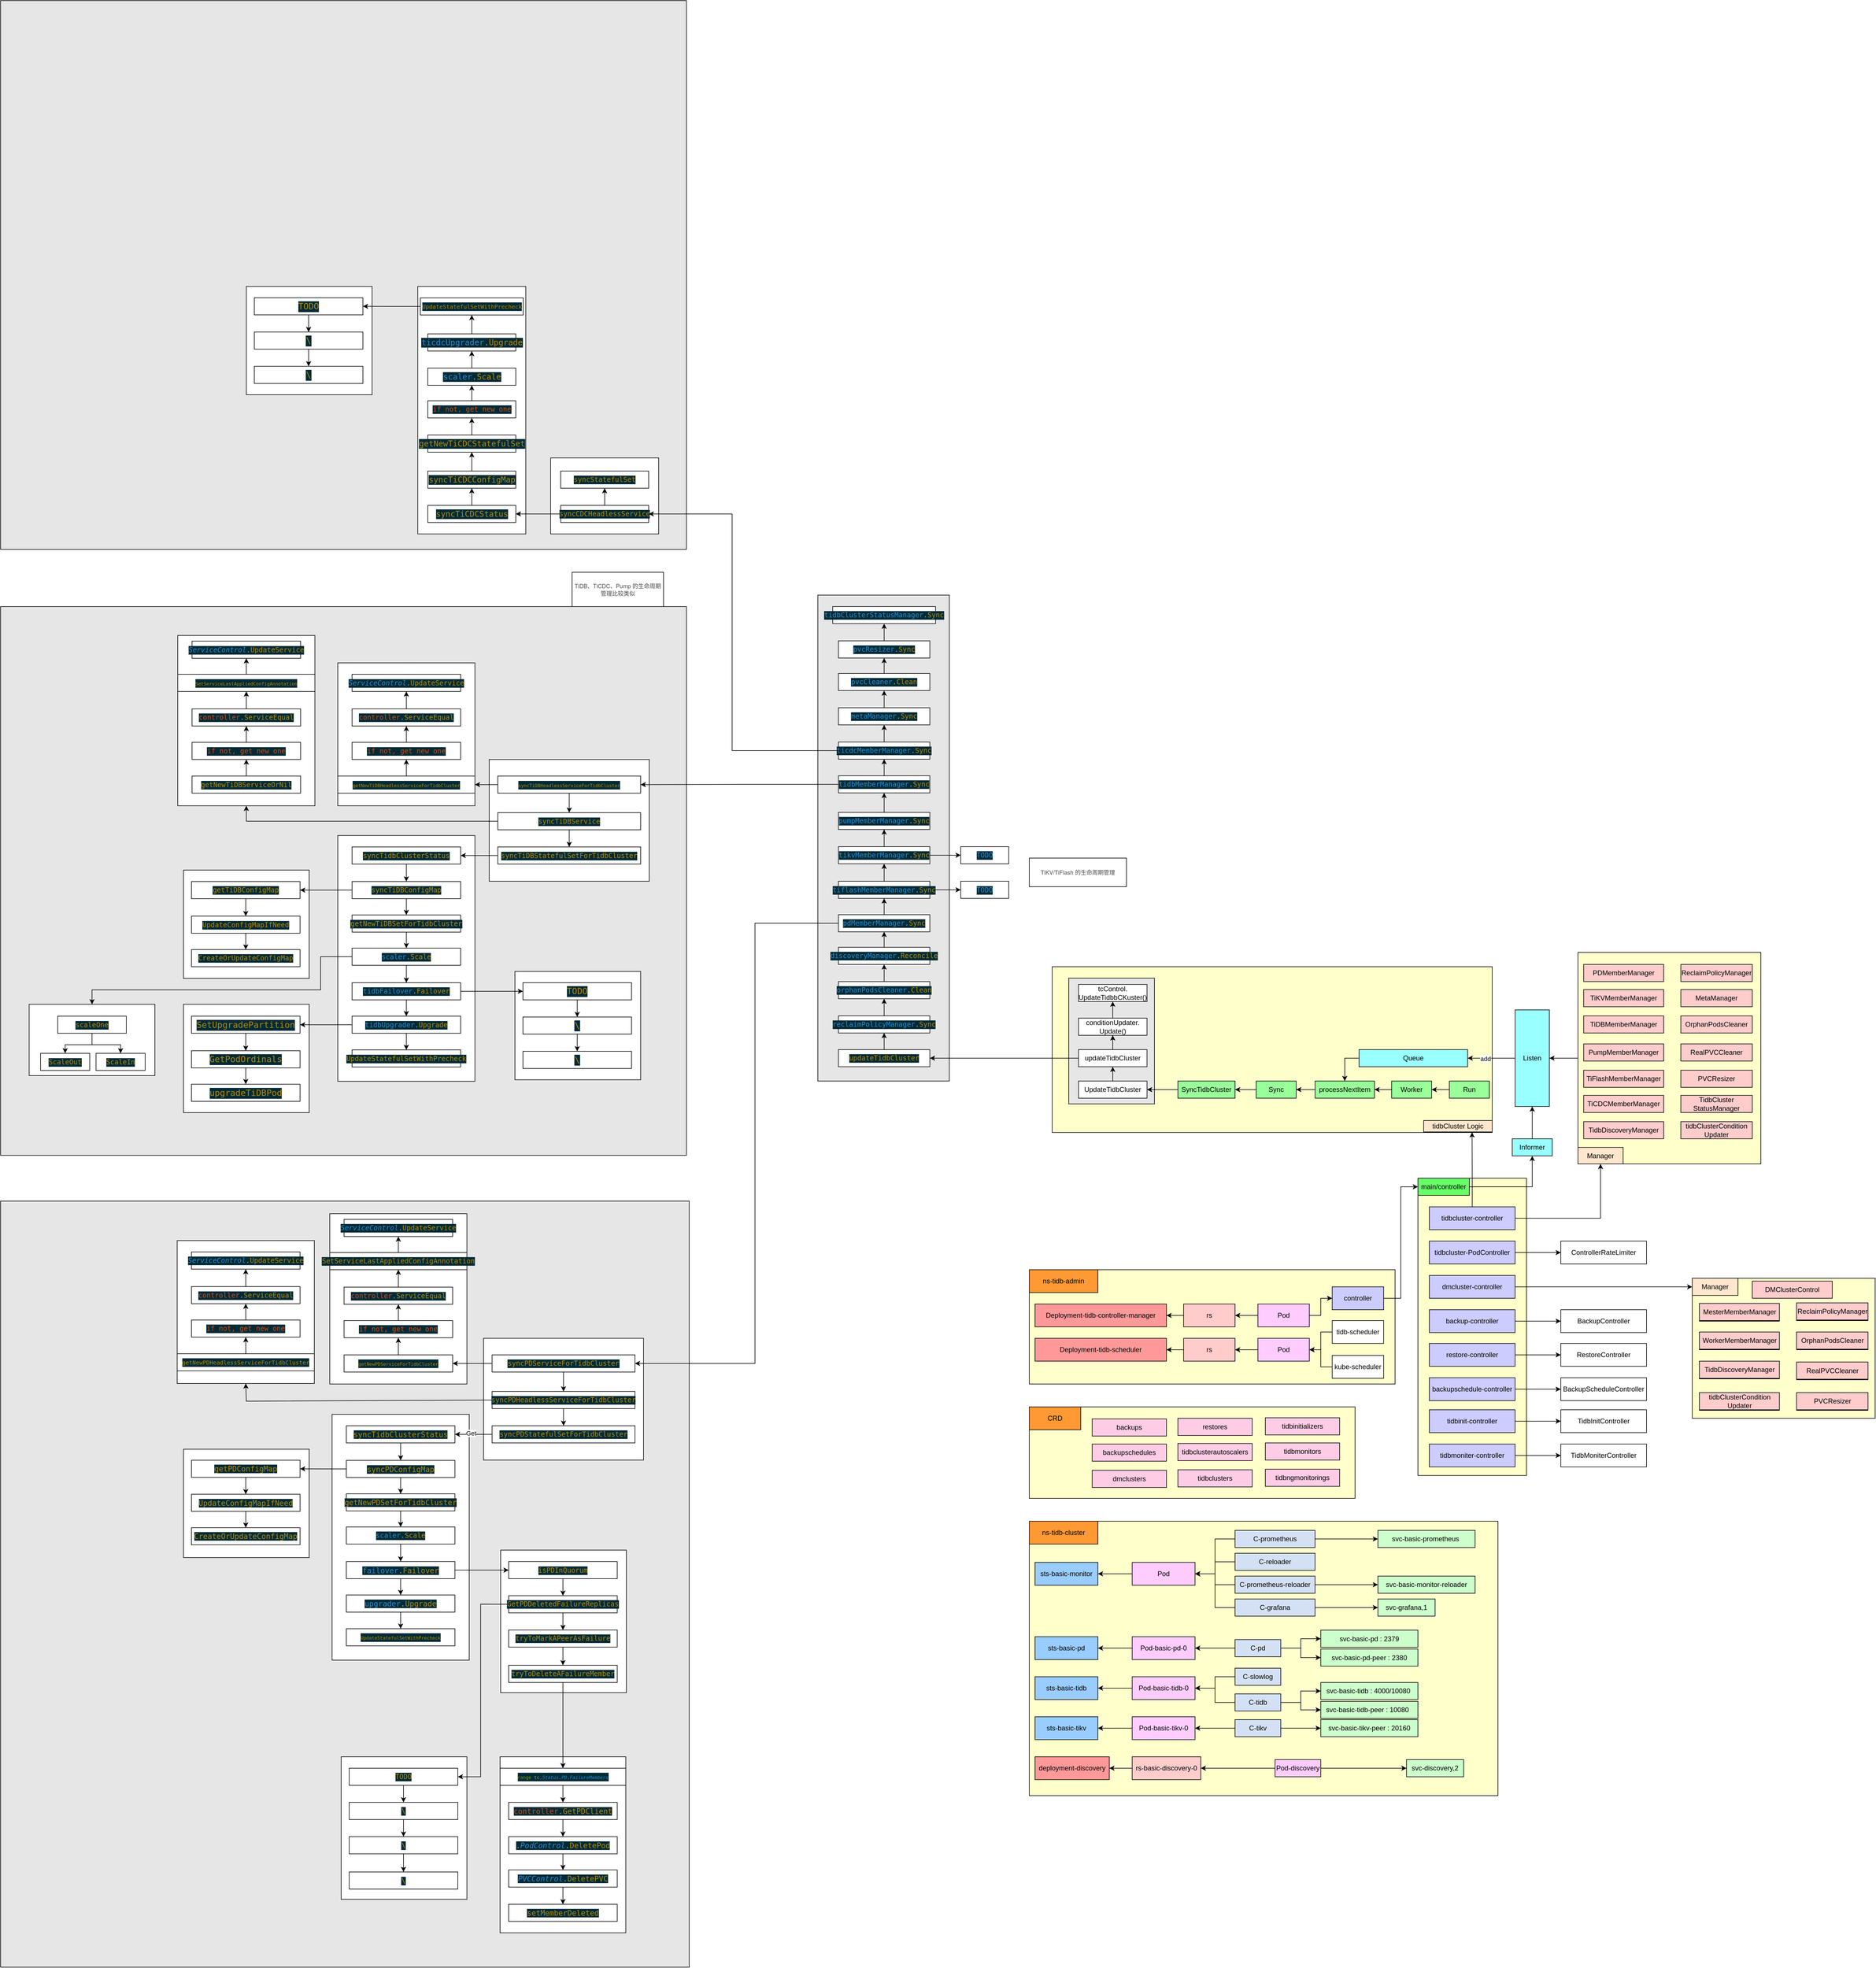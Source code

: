 <mxfile version="20.0.4" type="github">
  <diagram id="rz5cIA5b1l4qNYe9dCqo" name="Page-1">
    <mxGraphModel dx="3007" dy="2947" grid="1" gridSize="10" guides="1" tooltips="1" connect="1" arrows="1" fold="1" page="1" pageScale="1" pageWidth="827" pageHeight="1169" math="0" shadow="0">
      <root>
        <mxCell id="0" />
        <mxCell id="1" parent="0" />
        <mxCell id="tvPWcHi6dnEZ9VHkbeIm-130" value="" style="rounded=0;whiteSpace=wrap;html=1;fillColor=#E6E6E6;" vertex="1" parent="1">
          <mxGeometry x="-1600" y="-920" width="1200" height="960" as="geometry" />
        </mxCell>
        <mxCell id="ilr_awGDw5iTVnyFRp0X-126" value="" style="rounded=0;whiteSpace=wrap;html=1;fillColor=#FFFFCC;" parent="1" vertex="1">
          <mxGeometry x="1360" y="255" width="320" height="245" as="geometry" />
        </mxCell>
        <mxCell id="BIOKLisLASq-79mArVu9-1" value="" style="rounded=0;whiteSpace=wrap;html=1;fillColor=#FFFFCC;" parent="1" vertex="1">
          <mxGeometry x="200" y="240" width="640" height="200" as="geometry" />
        </mxCell>
        <mxCell id="ilr_awGDw5iTVnyFRp0X-2" value="ns-tidb-admin" style="rounded=0;whiteSpace=wrap;html=1;shadow=0;fillColor=#FF9933;" parent="1" vertex="1">
          <mxGeometry x="200" y="240" width="120" height="40" as="geometry" />
        </mxCell>
        <mxCell id="ilr_awGDw5iTVnyFRp0X-3" value="" style="rounded=0;whiteSpace=wrap;html=1;fillColor=#FFFFCC;" parent="1" vertex="1">
          <mxGeometry x="200" y="680" width="820" height="480" as="geometry" />
        </mxCell>
        <mxCell id="ilr_awGDw5iTVnyFRp0X-4" value="ns-tidb-cluster" style="rounded=0;whiteSpace=wrap;html=1;shadow=0;fillColor=#FF9933;" parent="1" vertex="1">
          <mxGeometry x="200" y="680" width="120" height="40" as="geometry" />
        </mxCell>
        <mxCell id="ilr_awGDw5iTVnyFRp0X-5" value="Deployment-tidb-controller-manager" style="rounded=0;whiteSpace=wrap;html=1;fillColor=#FF9999;" parent="1" vertex="1">
          <mxGeometry x="210" y="300" width="230" height="40" as="geometry" />
        </mxCell>
        <mxCell id="ilr_awGDw5iTVnyFRp0X-8" value="Deployment-tidb-scheduler" style="rounded=0;whiteSpace=wrap;html=1;fillColor=#FF9999;" parent="1" vertex="1">
          <mxGeometry x="210" y="360" width="230" height="40" as="geometry" />
        </mxCell>
        <mxCell id="ilr_awGDw5iTVnyFRp0X-80" value="" style="edgeStyle=orthogonalEdgeStyle;rounded=0;orthogonalLoop=1;jettySize=auto;html=1;" parent="1" source="ilr_awGDw5iTVnyFRp0X-9" target="ilr_awGDw5iTVnyFRp0X-5" edge="1">
          <mxGeometry relative="1" as="geometry" />
        </mxCell>
        <mxCell id="ilr_awGDw5iTVnyFRp0X-9" value="rs" style="rounded=0;whiteSpace=wrap;html=1;fillColor=#FFCCCC;" parent="1" vertex="1">
          <mxGeometry x="470" y="300" width="90" height="40" as="geometry" />
        </mxCell>
        <mxCell id="ilr_awGDw5iTVnyFRp0X-81" value="" style="edgeStyle=orthogonalEdgeStyle;rounded=0;orthogonalLoop=1;jettySize=auto;html=1;" parent="1" source="ilr_awGDw5iTVnyFRp0X-10" target="ilr_awGDw5iTVnyFRp0X-8" edge="1">
          <mxGeometry relative="1" as="geometry" />
        </mxCell>
        <mxCell id="ilr_awGDw5iTVnyFRp0X-10" value="rs" style="rounded=0;whiteSpace=wrap;html=1;" parent="1" vertex="1">
          <mxGeometry x="470" y="360" width="90" height="40" as="geometry" />
        </mxCell>
        <mxCell id="ilr_awGDw5iTVnyFRp0X-83" value="" style="edgeStyle=orthogonalEdgeStyle;rounded=0;orthogonalLoop=1;jettySize=auto;html=1;" parent="1" source="ilr_awGDw5iTVnyFRp0X-13" target="ilr_awGDw5iTVnyFRp0X-10" edge="1">
          <mxGeometry relative="1" as="geometry" />
        </mxCell>
        <mxCell id="ilr_awGDw5iTVnyFRp0X-13" value="Pod" style="rounded=0;whiteSpace=wrap;html=1;fillColor=#FFCCFF;" parent="1" vertex="1">
          <mxGeometry x="600" y="360" width="90" height="40" as="geometry" />
        </mxCell>
        <mxCell id="ilr_awGDw5iTVnyFRp0X-82" value="" style="edgeStyle=orthogonalEdgeStyle;rounded=0;orthogonalLoop=1;jettySize=auto;html=1;" parent="1" source="ilr_awGDw5iTVnyFRp0X-14" target="ilr_awGDw5iTVnyFRp0X-9" edge="1">
          <mxGeometry relative="1" as="geometry" />
        </mxCell>
        <mxCell id="ilr_awGDw5iTVnyFRp0X-99" value="" style="edgeStyle=orthogonalEdgeStyle;rounded=0;orthogonalLoop=1;jettySize=auto;html=1;" parent="1" source="ilr_awGDw5iTVnyFRp0X-14" target="ilr_awGDw5iTVnyFRp0X-98" edge="1">
          <mxGeometry relative="1" as="geometry" />
        </mxCell>
        <mxCell id="ilr_awGDw5iTVnyFRp0X-14" value="Pod" style="rounded=0;whiteSpace=wrap;html=1;fillColor=#FFCCFF;" parent="1" vertex="1">
          <mxGeometry x="600" y="300" width="90" height="40" as="geometry" />
        </mxCell>
        <mxCell id="ilr_awGDw5iTVnyFRp0X-84" value="" style="edgeStyle=orthogonalEdgeStyle;rounded=0;orthogonalLoop=1;jettySize=auto;html=1;entryX=1;entryY=0.5;entryDx=0;entryDy=0;" parent="1" source="ilr_awGDw5iTVnyFRp0X-17" target="ilr_awGDw5iTVnyFRp0X-13" edge="1">
          <mxGeometry relative="1" as="geometry" />
        </mxCell>
        <mxCell id="ilr_awGDw5iTVnyFRp0X-17" value="tidb-scheduler" style="rounded=0;whiteSpace=wrap;html=1;" parent="1" vertex="1">
          <mxGeometry x="730" y="329" width="90" height="40" as="geometry" />
        </mxCell>
        <mxCell id="ilr_awGDw5iTVnyFRp0X-85" value="" style="edgeStyle=orthogonalEdgeStyle;rounded=0;orthogonalLoop=1;jettySize=auto;html=1;" parent="1" source="ilr_awGDw5iTVnyFRp0X-18" target="ilr_awGDw5iTVnyFRp0X-13" edge="1">
          <mxGeometry relative="1" as="geometry" />
        </mxCell>
        <mxCell id="ilr_awGDw5iTVnyFRp0X-18" value="kube-scheduler" style="rounded=0;whiteSpace=wrap;html=1;" parent="1" vertex="1">
          <mxGeometry x="730" y="390" width="90" height="40" as="geometry" />
        </mxCell>
        <mxCell id="ilr_awGDw5iTVnyFRp0X-22" value="sts-basic-monitor" style="rounded=0;whiteSpace=wrap;html=1;fillColor=#99CCFF;" parent="1" vertex="1">
          <mxGeometry x="210" y="752" width="110" height="40" as="geometry" />
        </mxCell>
        <mxCell id="ilr_awGDw5iTVnyFRp0X-23" value="sts-basic-pd" style="rounded=0;whiteSpace=wrap;html=1;fillColor=#99CCFF;" parent="1" vertex="1">
          <mxGeometry x="210" y="882" width="110" height="40" as="geometry" />
        </mxCell>
        <mxCell id="ilr_awGDw5iTVnyFRp0X-24" value="sts-basic-tidb" style="rounded=0;whiteSpace=wrap;html=1;fillColor=#99CCFF;" parent="1" vertex="1">
          <mxGeometry x="210" y="952" width="110" height="40" as="geometry" />
        </mxCell>
        <mxCell id="ilr_awGDw5iTVnyFRp0X-25" value="sts-basic-tikv" style="rounded=0;whiteSpace=wrap;html=1;fillColor=#99CCFF;" parent="1" vertex="1">
          <mxGeometry x="210" y="1022" width="110" height="40" as="geometry" />
        </mxCell>
        <mxCell id="ilr_awGDw5iTVnyFRp0X-26" value="deployment-discovery" style="rounded=0;whiteSpace=wrap;html=1;" parent="1" vertex="1">
          <mxGeometry x="210" y="1092" width="130" height="40" as="geometry" />
        </mxCell>
        <mxCell id="ilr_awGDw5iTVnyFRp0X-51" value="" style="edgeStyle=orthogonalEdgeStyle;rounded=0;orthogonalLoop=1;jettySize=auto;html=1;" parent="1" source="ilr_awGDw5iTVnyFRp0X-27" target="ilr_awGDw5iTVnyFRp0X-22" edge="1">
          <mxGeometry relative="1" as="geometry" />
        </mxCell>
        <mxCell id="ilr_awGDw5iTVnyFRp0X-27" value="Pod" style="rounded=0;whiteSpace=wrap;html=1;fillColor=#FFCCFF;" parent="1" vertex="1">
          <mxGeometry x="380" y="752" width="110" height="40" as="geometry" />
        </mxCell>
        <mxCell id="ilr_awGDw5iTVnyFRp0X-52" value="" style="edgeStyle=orthogonalEdgeStyle;rounded=0;orthogonalLoop=1;jettySize=auto;html=1;" parent="1" source="ilr_awGDw5iTVnyFRp0X-28" target="ilr_awGDw5iTVnyFRp0X-23" edge="1">
          <mxGeometry relative="1" as="geometry" />
        </mxCell>
        <mxCell id="ilr_awGDw5iTVnyFRp0X-28" value="Pod-basic-pd-0" style="rounded=0;whiteSpace=wrap;html=1;fillColor=#FFCCFF;" parent="1" vertex="1">
          <mxGeometry x="380" y="882" width="110" height="40" as="geometry" />
        </mxCell>
        <mxCell id="ilr_awGDw5iTVnyFRp0X-53" value="" style="edgeStyle=orthogonalEdgeStyle;rounded=0;orthogonalLoop=1;jettySize=auto;html=1;" parent="1" source="ilr_awGDw5iTVnyFRp0X-29" target="ilr_awGDw5iTVnyFRp0X-24" edge="1">
          <mxGeometry relative="1" as="geometry" />
        </mxCell>
        <mxCell id="ilr_awGDw5iTVnyFRp0X-29" value="Pod-basic-tidb-0" style="rounded=0;whiteSpace=wrap;html=1;fillColor=#FFCCFF;" parent="1" vertex="1">
          <mxGeometry x="380" y="952" width="110" height="40" as="geometry" />
        </mxCell>
        <mxCell id="ilr_awGDw5iTVnyFRp0X-54" value="" style="edgeStyle=orthogonalEdgeStyle;rounded=0;orthogonalLoop=1;jettySize=auto;html=1;" parent="1" source="ilr_awGDw5iTVnyFRp0X-30" target="ilr_awGDw5iTVnyFRp0X-25" edge="1">
          <mxGeometry relative="1" as="geometry" />
        </mxCell>
        <mxCell id="ilr_awGDw5iTVnyFRp0X-30" value="Pod-basic-tikv-0" style="rounded=0;whiteSpace=wrap;html=1;fillColor=#FFCCFF;" parent="1" vertex="1">
          <mxGeometry x="380" y="1022" width="110" height="40" as="geometry" />
        </mxCell>
        <mxCell id="ilr_awGDw5iTVnyFRp0X-72" value="" style="edgeStyle=orthogonalEdgeStyle;rounded=0;orthogonalLoop=1;jettySize=auto;html=1;" parent="1" source="ilr_awGDw5iTVnyFRp0X-32" target="ilr_awGDw5iTVnyFRp0X-70" edge="1">
          <mxGeometry relative="1" as="geometry" />
        </mxCell>
        <mxCell id="ilr_awGDw5iTVnyFRp0X-32" value="C-prometheus" style="rounded=0;whiteSpace=wrap;html=1;" parent="1" vertex="1">
          <mxGeometry x="560" y="696" width="140" height="30" as="geometry" />
        </mxCell>
        <mxCell id="ilr_awGDw5iTVnyFRp0X-39" value="" style="edgeStyle=orthogonalEdgeStyle;rounded=0;orthogonalLoop=1;jettySize=auto;html=1;" parent="1" source="ilr_awGDw5iTVnyFRp0X-35" target="ilr_awGDw5iTVnyFRp0X-27" edge="1">
          <mxGeometry relative="1" as="geometry" />
        </mxCell>
        <mxCell id="ilr_awGDw5iTVnyFRp0X-35" value="C-reloader" style="rounded=0;whiteSpace=wrap;html=1;" parent="1" vertex="1">
          <mxGeometry x="560" y="736" width="140" height="30" as="geometry" />
        </mxCell>
        <mxCell id="ilr_awGDw5iTVnyFRp0X-38" value="" style="edgeStyle=orthogonalEdgeStyle;rounded=0;orthogonalLoop=1;jettySize=auto;html=1;" parent="1" source="ilr_awGDw5iTVnyFRp0X-36" target="ilr_awGDw5iTVnyFRp0X-27" edge="1">
          <mxGeometry relative="1" as="geometry" />
        </mxCell>
        <mxCell id="ilr_awGDw5iTVnyFRp0X-67" value="" style="edgeStyle=orthogonalEdgeStyle;rounded=0;orthogonalLoop=1;jettySize=auto;html=1;" parent="1" source="ilr_awGDw5iTVnyFRp0X-36" target="ilr_awGDw5iTVnyFRp0X-64" edge="1">
          <mxGeometry relative="1" as="geometry" />
        </mxCell>
        <mxCell id="ilr_awGDw5iTVnyFRp0X-36" value="C-prometheus-reloader" style="rounded=0;whiteSpace=wrap;html=1;" parent="1" vertex="1">
          <mxGeometry x="560" y="776" width="140" height="30" as="geometry" />
        </mxCell>
        <mxCell id="ilr_awGDw5iTVnyFRp0X-62" value="" style="edgeStyle=orthogonalEdgeStyle;rounded=0;orthogonalLoop=1;jettySize=auto;html=1;" parent="1" source="ilr_awGDw5iTVnyFRp0X-37" target="ilr_awGDw5iTVnyFRp0X-61" edge="1">
          <mxGeometry relative="1" as="geometry" />
        </mxCell>
        <mxCell id="ilr_awGDw5iTVnyFRp0X-37" value="C-grafana" style="rounded=0;whiteSpace=wrap;html=1;" parent="1" vertex="1">
          <mxGeometry x="560" y="816" width="140" height="30" as="geometry" />
        </mxCell>
        <mxCell id="ilr_awGDw5iTVnyFRp0X-43" value="" style="edgeStyle=orthogonalEdgeStyle;rounded=0;orthogonalLoop=1;jettySize=auto;html=1;" parent="1" source="ilr_awGDw5iTVnyFRp0X-41" target="ilr_awGDw5iTVnyFRp0X-29" edge="1">
          <mxGeometry relative="1" as="geometry" />
        </mxCell>
        <mxCell id="ilr_awGDw5iTVnyFRp0X-41" value="C-slowlog" style="rounded=0;whiteSpace=wrap;html=1;fillColor=#D4E1F5;" parent="1" vertex="1">
          <mxGeometry x="560" y="937" width="80" height="30" as="geometry" />
        </mxCell>
        <mxCell id="ilr_awGDw5iTVnyFRp0X-46" value="" style="edgeStyle=orthogonalEdgeStyle;rounded=0;orthogonalLoop=1;jettySize=auto;html=1;" parent="1" source="ilr_awGDw5iTVnyFRp0X-42" target="ilr_awGDw5iTVnyFRp0X-29" edge="1">
          <mxGeometry relative="1" as="geometry" />
        </mxCell>
        <mxCell id="ilr_awGDw5iTVnyFRp0X-75" value="" style="edgeStyle=orthogonalEdgeStyle;rounded=0;orthogonalLoop=1;jettySize=auto;html=1;" parent="1" source="ilr_awGDw5iTVnyFRp0X-42" target="ilr_awGDw5iTVnyFRp0X-68" edge="1">
          <mxGeometry relative="1" as="geometry" />
        </mxCell>
        <mxCell id="ilr_awGDw5iTVnyFRp0X-42" value="C-tidb" style="rounded=0;whiteSpace=wrap;html=1;fillColor=#D4E1F5;" parent="1" vertex="1">
          <mxGeometry x="560" y="982" width="80" height="30" as="geometry" />
        </mxCell>
        <mxCell id="ilr_awGDw5iTVnyFRp0X-48" value="" style="edgeStyle=orthogonalEdgeStyle;rounded=0;orthogonalLoop=1;jettySize=auto;html=1;" parent="1" source="ilr_awGDw5iTVnyFRp0X-47" target="ilr_awGDw5iTVnyFRp0X-28" edge="1">
          <mxGeometry relative="1" as="geometry" />
        </mxCell>
        <mxCell id="ilr_awGDw5iTVnyFRp0X-73" value="" style="edgeStyle=orthogonalEdgeStyle;rounded=0;orthogonalLoop=1;jettySize=auto;html=1;entryX=0;entryY=0.5;entryDx=0;entryDy=0;" parent="1" source="ilr_awGDw5iTVnyFRp0X-47" target="ilr_awGDw5iTVnyFRp0X-65" edge="1">
          <mxGeometry relative="1" as="geometry" />
        </mxCell>
        <mxCell id="ilr_awGDw5iTVnyFRp0X-47" value="C-pd" style="rounded=0;whiteSpace=wrap;html=1;" parent="1" vertex="1">
          <mxGeometry x="560" y="887" width="80" height="30" as="geometry" />
        </mxCell>
        <mxCell id="ilr_awGDw5iTVnyFRp0X-50" value="" style="edgeStyle=orthogonalEdgeStyle;rounded=0;orthogonalLoop=1;jettySize=auto;html=1;" parent="1" source="ilr_awGDw5iTVnyFRp0X-49" target="ilr_awGDw5iTVnyFRp0X-30" edge="1">
          <mxGeometry relative="1" as="geometry" />
        </mxCell>
        <mxCell id="ilr_awGDw5iTVnyFRp0X-78" value="" style="edgeStyle=orthogonalEdgeStyle;rounded=0;orthogonalLoop=1;jettySize=auto;html=1;" parent="1" source="ilr_awGDw5iTVnyFRp0X-49" target="ilr_awGDw5iTVnyFRp0X-71" edge="1">
          <mxGeometry relative="1" as="geometry" />
        </mxCell>
        <mxCell id="ilr_awGDw5iTVnyFRp0X-49" value="C-tikv" style="rounded=0;whiteSpace=wrap;html=1;fillColor=#D4E1F5;" parent="1" vertex="1">
          <mxGeometry x="560" y="1027" width="80" height="30" as="geometry" />
        </mxCell>
        <mxCell id="ilr_awGDw5iTVnyFRp0X-56" value="" style="edgeStyle=orthogonalEdgeStyle;rounded=0;orthogonalLoop=1;jettySize=auto;html=1;" parent="1" source="ilr_awGDw5iTVnyFRp0X-55" target="ilr_awGDw5iTVnyFRp0X-26" edge="1">
          <mxGeometry relative="1" as="geometry" />
        </mxCell>
        <mxCell id="ilr_awGDw5iTVnyFRp0X-55" value="rs-basic-discovery-0" style="rounded=0;whiteSpace=wrap;html=1;fillColor=#99CCFF;" parent="1" vertex="1">
          <mxGeometry x="380" y="1092" width="120" height="40" as="geometry" />
        </mxCell>
        <mxCell id="ilr_awGDw5iTVnyFRp0X-58" value="" style="edgeStyle=orthogonalEdgeStyle;rounded=0;orthogonalLoop=1;jettySize=auto;html=1;" parent="1" source="ilr_awGDw5iTVnyFRp0X-57" target="ilr_awGDw5iTVnyFRp0X-55" edge="1">
          <mxGeometry relative="1" as="geometry" />
        </mxCell>
        <mxCell id="ilr_awGDw5iTVnyFRp0X-60" value="" style="edgeStyle=orthogonalEdgeStyle;rounded=0;orthogonalLoop=1;jettySize=auto;html=1;" parent="1" source="ilr_awGDw5iTVnyFRp0X-57" target="ilr_awGDw5iTVnyFRp0X-59" edge="1">
          <mxGeometry relative="1" as="geometry" />
        </mxCell>
        <mxCell id="ilr_awGDw5iTVnyFRp0X-57" value="Pod-discovery" style="rounded=0;whiteSpace=wrap;html=1;fillColor=#FFCCFF;" parent="1" vertex="1">
          <mxGeometry x="630" y="1097" width="80" height="30" as="geometry" />
        </mxCell>
        <mxCell id="ilr_awGDw5iTVnyFRp0X-59" value="svc-discovery,2" style="rounded=0;whiteSpace=wrap;html=1;fillColor=#CCFFCC;" parent="1" vertex="1">
          <mxGeometry x="860" y="1097" width="100" height="30" as="geometry" />
        </mxCell>
        <mxCell id="ilr_awGDw5iTVnyFRp0X-61" value="svc-grafana,1" style="rounded=0;whiteSpace=wrap;html=1;" parent="1" vertex="1">
          <mxGeometry x="810" y="816" width="100" height="30" as="geometry" />
        </mxCell>
        <mxCell id="ilr_awGDw5iTVnyFRp0X-64" value="svc-basic-monitor-reloader" style="rounded=0;whiteSpace=wrap;html=1;" parent="1" vertex="1">
          <mxGeometry x="810" y="776" width="170" height="30" as="geometry" />
        </mxCell>
        <mxCell id="ilr_awGDw5iTVnyFRp0X-65" value="svc-basic-pd : 2379" style="rounded=0;whiteSpace=wrap;html=1;" parent="1" vertex="1">
          <mxGeometry x="710" y="870.5" width="170" height="30" as="geometry" />
        </mxCell>
        <mxCell id="ilr_awGDw5iTVnyFRp0X-66" value="svc-basic-pd-peer : 2380" style="rounded=0;whiteSpace=wrap;html=1;fillColor=#CCFFCC;" parent="1" vertex="1">
          <mxGeometry x="710" y="903.5" width="170" height="30" as="geometry" />
        </mxCell>
        <mxCell id="ilr_awGDw5iTVnyFRp0X-68" value="svc-basic-tidb : 4000/10080&amp;nbsp;" style="rounded=0;whiteSpace=wrap;html=1;fillColor=#CCFFCC;" parent="1" vertex="1">
          <mxGeometry x="710" y="962" width="170" height="30" as="geometry" />
        </mxCell>
        <mxCell id="ilr_awGDw5iTVnyFRp0X-69" value="svc-basic-tidb-peer : 10080&amp;nbsp;&amp;nbsp;" style="rounded=0;whiteSpace=wrap;html=1;fillColor=#CCFFCC;" parent="1" vertex="1">
          <mxGeometry x="710" y="995" width="170" height="30" as="geometry" />
        </mxCell>
        <mxCell id="ilr_awGDw5iTVnyFRp0X-70" value="svc-basic-prometheus&amp;nbsp;" style="rounded=0;whiteSpace=wrap;html=1;" parent="1" vertex="1">
          <mxGeometry x="810" y="696" width="170" height="30" as="geometry" />
        </mxCell>
        <mxCell id="ilr_awGDw5iTVnyFRp0X-71" value="svc-basic-tikv-peer : 20160" style="rounded=0;whiteSpace=wrap;html=1;fillColor=#CCFFCC;" parent="1" vertex="1">
          <mxGeometry x="710" y="1027" width="170" height="30" as="geometry" />
        </mxCell>
        <mxCell id="ilr_awGDw5iTVnyFRp0X-74" value="" style="edgeStyle=orthogonalEdgeStyle;rounded=0;orthogonalLoop=1;jettySize=auto;html=1;entryX=0;entryY=0.5;entryDx=0;entryDy=0;exitX=1;exitY=0.5;exitDx=0;exitDy=0;" parent="1" source="ilr_awGDw5iTVnyFRp0X-47" target="ilr_awGDw5iTVnyFRp0X-66" edge="1">
          <mxGeometry relative="1" as="geometry">
            <mxPoint x="650" y="912.037" as="sourcePoint" />
            <mxPoint x="720" y="895.5" as="targetPoint" />
          </mxGeometry>
        </mxCell>
        <mxCell id="ilr_awGDw5iTVnyFRp0X-77" value="" style="edgeStyle=orthogonalEdgeStyle;rounded=0;orthogonalLoop=1;jettySize=auto;html=1;exitX=1;exitY=0.5;exitDx=0;exitDy=0;entryX=0;entryY=0.5;entryDx=0;entryDy=0;" parent="1" source="ilr_awGDw5iTVnyFRp0X-42" target="ilr_awGDw5iTVnyFRp0X-69" edge="1">
          <mxGeometry relative="1" as="geometry">
            <mxPoint x="650" y="1007" as="sourcePoint" />
            <mxPoint x="720" y="977" as="targetPoint" />
          </mxGeometry>
        </mxCell>
        <mxCell id="ilr_awGDw5iTVnyFRp0X-86" value="" style="rounded=0;whiteSpace=wrap;html=1;fillColor=#FFFFCC;" parent="1" vertex="1">
          <mxGeometry x="880" y="80" width="190" height="520" as="geometry" />
        </mxCell>
        <mxCell id="ilr_awGDw5iTVnyFRp0X-87" value="main/controller" style="rounded=0;whiteSpace=wrap;html=1;fillColor=#66FF66;" parent="1" vertex="1">
          <mxGeometry x="880" y="80" width="90" height="30" as="geometry" />
        </mxCell>
        <mxCell id="ilr_awGDw5iTVnyFRp0X-121" value="" style="edgeStyle=orthogonalEdgeStyle;rounded=0;orthogonalLoop=1;jettySize=auto;html=1;" parent="1" source="ilr_awGDw5iTVnyFRp0X-89" target="ilr_awGDw5iTVnyFRp0X-102" edge="1">
          <mxGeometry relative="1" as="geometry" />
        </mxCell>
        <mxCell id="ilr_awGDw5iTVnyFRp0X-185" value="" style="edgeStyle=orthogonalEdgeStyle;rounded=0;orthogonalLoop=1;jettySize=auto;html=1;entryX=0.706;entryY=1.033;entryDx=0;entryDy=0;entryPerimeter=0;" parent="1" source="ilr_awGDw5iTVnyFRp0X-89" target="ilr_awGDw5iTVnyFRp0X-184" edge="1">
          <mxGeometry relative="1" as="geometry" />
        </mxCell>
        <mxCell id="ilr_awGDw5iTVnyFRp0X-89" value="tidbcluster-controller" style="rounded=0;whiteSpace=wrap;html=1;fillColor=#CCCCFF;" parent="1" vertex="1">
          <mxGeometry x="900" y="130" width="150" height="40" as="geometry" />
        </mxCell>
        <mxCell id="ilr_awGDw5iTVnyFRp0X-123" value="" style="edgeStyle=orthogonalEdgeStyle;rounded=0;orthogonalLoop=1;jettySize=auto;html=1;" parent="1" source="ilr_awGDw5iTVnyFRp0X-90" target="ilr_awGDw5iTVnyFRp0X-122" edge="1">
          <mxGeometry relative="1" as="geometry" />
        </mxCell>
        <mxCell id="ilr_awGDw5iTVnyFRp0X-90" value="tidbcluster-PodController" style="rounded=0;whiteSpace=wrap;html=1;fillColor=#CCCCFF;" parent="1" vertex="1">
          <mxGeometry x="900" y="190" width="150" height="40" as="geometry" />
        </mxCell>
        <mxCell id="ilr_awGDw5iTVnyFRp0X-125" value="" style="edgeStyle=orthogonalEdgeStyle;rounded=0;orthogonalLoop=1;jettySize=auto;html=1;" parent="1" source="ilr_awGDw5iTVnyFRp0X-91" target="ilr_awGDw5iTVnyFRp0X-124" edge="1">
          <mxGeometry relative="1" as="geometry" />
        </mxCell>
        <mxCell id="ilr_awGDw5iTVnyFRp0X-91" value="dmcluster-controller" style="rounded=0;whiteSpace=wrap;html=1;fillColor=#CCCCFF;" parent="1" vertex="1">
          <mxGeometry x="900" y="250" width="150" height="40" as="geometry" />
        </mxCell>
        <mxCell id="ilr_awGDw5iTVnyFRp0X-161" value="" style="edgeStyle=orthogonalEdgeStyle;rounded=0;orthogonalLoop=1;jettySize=auto;html=1;" parent="1" source="ilr_awGDw5iTVnyFRp0X-92" target="ilr_awGDw5iTVnyFRp0X-160" edge="1">
          <mxGeometry relative="1" as="geometry" />
        </mxCell>
        <mxCell id="ilr_awGDw5iTVnyFRp0X-92" value="backup-controller" style="rounded=0;whiteSpace=wrap;html=1;fillColor=#CCCCFF;" parent="1" vertex="1">
          <mxGeometry x="900" y="310" width="150" height="40" as="geometry" />
        </mxCell>
        <mxCell id="ilr_awGDw5iTVnyFRp0X-164" value="" style="edgeStyle=orthogonalEdgeStyle;rounded=0;orthogonalLoop=1;jettySize=auto;html=1;" parent="1" source="ilr_awGDw5iTVnyFRp0X-93" target="ilr_awGDw5iTVnyFRp0X-163" edge="1">
          <mxGeometry relative="1" as="geometry" />
        </mxCell>
        <mxCell id="ilr_awGDw5iTVnyFRp0X-93" value="restore-controller" style="rounded=0;whiteSpace=wrap;html=1;fillColor=#CCCCFF;" parent="1" vertex="1">
          <mxGeometry x="900" y="369" width="150" height="40" as="geometry" />
        </mxCell>
        <mxCell id="ilr_awGDw5iTVnyFRp0X-166" value="" style="edgeStyle=orthogonalEdgeStyle;rounded=0;orthogonalLoop=1;jettySize=auto;html=1;" parent="1" source="ilr_awGDw5iTVnyFRp0X-94" target="ilr_awGDw5iTVnyFRp0X-165" edge="1">
          <mxGeometry relative="1" as="geometry" />
        </mxCell>
        <mxCell id="ilr_awGDw5iTVnyFRp0X-94" value="backupschedule-controller" style="rounded=0;whiteSpace=wrap;html=1;fillColor=#CCCCFF;" parent="1" vertex="1">
          <mxGeometry x="900" y="429" width="150" height="40" as="geometry" />
        </mxCell>
        <mxCell id="ilr_awGDw5iTVnyFRp0X-168" value="" style="edgeStyle=orthogonalEdgeStyle;rounded=0;orthogonalLoop=1;jettySize=auto;html=1;" parent="1" source="ilr_awGDw5iTVnyFRp0X-95" target="ilr_awGDw5iTVnyFRp0X-167" edge="1">
          <mxGeometry relative="1" as="geometry" />
        </mxCell>
        <mxCell id="ilr_awGDw5iTVnyFRp0X-95" value="tidbinit-controller" style="rounded=0;whiteSpace=wrap;html=1;fillColor=#CCCCFF;" parent="1" vertex="1">
          <mxGeometry x="900" y="485" width="150" height="40" as="geometry" />
        </mxCell>
        <mxCell id="ilr_awGDw5iTVnyFRp0X-170" value="" style="edgeStyle=orthogonalEdgeStyle;rounded=0;orthogonalLoop=1;jettySize=auto;html=1;" parent="1" source="ilr_awGDw5iTVnyFRp0X-96" target="ilr_awGDw5iTVnyFRp0X-169" edge="1">
          <mxGeometry relative="1" as="geometry" />
        </mxCell>
        <mxCell id="ilr_awGDw5iTVnyFRp0X-96" value="tidbmoniter-controller" style="rounded=0;whiteSpace=wrap;html=1;fillColor=#CCCCFF;" parent="1" vertex="1">
          <mxGeometry x="900" y="545" width="150" height="40" as="geometry" />
        </mxCell>
        <mxCell id="ilr_awGDw5iTVnyFRp0X-100" value="" style="edgeStyle=orthogonalEdgeStyle;rounded=0;orthogonalLoop=1;jettySize=auto;html=1;entryX=0;entryY=0.5;entryDx=0;entryDy=0;" parent="1" source="ilr_awGDw5iTVnyFRp0X-98" target="ilr_awGDw5iTVnyFRp0X-87" edge="1">
          <mxGeometry relative="1" as="geometry" />
        </mxCell>
        <mxCell id="ilr_awGDw5iTVnyFRp0X-98" value="controller" style="rounded=0;whiteSpace=wrap;html=1;fillColor=#CCCCFF;" parent="1" vertex="1">
          <mxGeometry x="730" y="270" width="90" height="40" as="geometry" />
        </mxCell>
        <mxCell id="ilr_awGDw5iTVnyFRp0X-195" value="" style="edgeStyle=orthogonalEdgeStyle;rounded=0;orthogonalLoop=1;jettySize=auto;html=1;" parent="1" source="ilr_awGDw5iTVnyFRp0X-101" target="ilr_awGDw5iTVnyFRp0X-193" edge="1">
          <mxGeometry relative="1" as="geometry" />
        </mxCell>
        <mxCell id="ilr_awGDw5iTVnyFRp0X-101" value="" style="rounded=0;whiteSpace=wrap;html=1;fillColor=#FFFFCC;" parent="1" vertex="1">
          <mxGeometry x="1160" y="-315" width="320" height="370" as="geometry" />
        </mxCell>
        <mxCell id="ilr_awGDw5iTVnyFRp0X-102" value="Manager" style="rounded=0;whiteSpace=wrap;html=1;fillColor=#FFE6CC;" parent="1" vertex="1">
          <mxGeometry x="1160" y="26" width="79" height="29" as="geometry" />
        </mxCell>
        <mxCell id="ilr_awGDw5iTVnyFRp0X-122" value="ControllerRateLimiter" style="rounded=0;whiteSpace=wrap;html=1;" parent="1" vertex="1">
          <mxGeometry x="1130" y="190" width="150" height="40" as="geometry" />
        </mxCell>
        <mxCell id="ilr_awGDw5iTVnyFRp0X-124" value="Manager" style="rounded=0;whiteSpace=wrap;html=1;fillColor=#FFE6CC;" parent="1" vertex="1">
          <mxGeometry x="1360" y="255" width="80" height="30" as="geometry" />
        </mxCell>
        <mxCell id="ilr_awGDw5iTVnyFRp0X-128" value="MesterMemberManager" style="rounded=0;whiteSpace=wrap;html=1;" parent="1" vertex="1">
          <mxGeometry x="1372.5" y="300" width="140" height="30" as="geometry" />
        </mxCell>
        <mxCell id="ilr_awGDw5iTVnyFRp0X-129" value="WorkerMemberManager" style="rounded=0;whiteSpace=wrap;html=1;" parent="1" vertex="1">
          <mxGeometry x="1372.5" y="350" width="140" height="30" as="geometry" />
        </mxCell>
        <mxCell id="ilr_awGDw5iTVnyFRp0X-131" value="ReclaimPolicyManager" style="rounded=0;whiteSpace=wrap;html=1;" parent="1" vertex="1">
          <mxGeometry x="1542.5" y="299" width="125" height="30" as="geometry" />
        </mxCell>
        <mxCell id="ilr_awGDw5iTVnyFRp0X-133" value="OrphanPodsCleaner" style="rounded=0;whiteSpace=wrap;html=1;" parent="1" vertex="1">
          <mxGeometry x="1542.5" y="350" width="125" height="30" as="geometry" />
        </mxCell>
        <mxCell id="ilr_awGDw5iTVnyFRp0X-136" value="RealPVCCleaner" style="rounded=0;whiteSpace=wrap;html=1;" parent="1" vertex="1">
          <mxGeometry x="1542.5" y="402.5" width="125" height="30" as="geometry" />
        </mxCell>
        <mxCell id="ilr_awGDw5iTVnyFRp0X-137" value="PVCResizer" style="rounded=0;whiteSpace=wrap;html=1;" parent="1" vertex="1">
          <mxGeometry x="1542.5" y="456" width="125" height="30" as="geometry" />
        </mxCell>
        <mxCell id="ilr_awGDw5iTVnyFRp0X-139" value="TidbDiscoveryManager" style="rounded=0;whiteSpace=wrap;html=1;" parent="1" vertex="1">
          <mxGeometry x="1372.5" y="401" width="140" height="30" as="geometry" />
        </mxCell>
        <mxCell id="ilr_awGDw5iTVnyFRp0X-158" value="tidbClusterCondition&lt;br&gt;Updater" style="rounded=0;whiteSpace=wrap;html=1;" parent="1" vertex="1">
          <mxGeometry x="1372.5" y="456" width="140" height="30" as="geometry" />
        </mxCell>
        <mxCell id="ilr_awGDw5iTVnyFRp0X-159" value="DMClusterControl" style="rounded=0;whiteSpace=wrap;html=1;fillColor=#FFCCCC;" parent="1" vertex="1">
          <mxGeometry x="1465" y="260" width="140" height="30" as="geometry" />
        </mxCell>
        <mxCell id="ilr_awGDw5iTVnyFRp0X-160" value="BackupController" style="rounded=0;whiteSpace=wrap;html=1;" parent="1" vertex="1">
          <mxGeometry x="1130" y="310" width="150" height="40" as="geometry" />
        </mxCell>
        <mxCell id="ilr_awGDw5iTVnyFRp0X-163" value="RestoreController" style="rounded=0;whiteSpace=wrap;html=1;" parent="1" vertex="1">
          <mxGeometry x="1130" y="369" width="150" height="40" as="geometry" />
        </mxCell>
        <mxCell id="ilr_awGDw5iTVnyFRp0X-165" value="BackupScheduleController" style="rounded=0;whiteSpace=wrap;html=1;" parent="1" vertex="1">
          <mxGeometry x="1130" y="429" width="150" height="40" as="geometry" />
        </mxCell>
        <mxCell id="ilr_awGDw5iTVnyFRp0X-167" value="TidbInitController" style="rounded=0;whiteSpace=wrap;html=1;" parent="1" vertex="1">
          <mxGeometry x="1130" y="485" width="150" height="40" as="geometry" />
        </mxCell>
        <mxCell id="ilr_awGDw5iTVnyFRp0X-169" value="TidbMoniterController" style="rounded=0;whiteSpace=wrap;html=1;" parent="1" vertex="1">
          <mxGeometry x="1130" y="545" width="150" height="40" as="geometry" />
        </mxCell>
        <mxCell id="ilr_awGDw5iTVnyFRp0X-171" value="" style="rounded=0;whiteSpace=wrap;html=1;fillColor=#FFFFCC;" parent="1" vertex="1">
          <mxGeometry x="200" y="480" width="570" height="160" as="geometry" />
        </mxCell>
        <mxCell id="ilr_awGDw5iTVnyFRp0X-172" value="CRD" style="rounded=0;whiteSpace=wrap;html=1;shadow=0;fillColor=#FF9933;" parent="1" vertex="1">
          <mxGeometry x="200" y="480" width="90" height="40" as="geometry" />
        </mxCell>
        <mxCell id="ilr_awGDw5iTVnyFRp0X-173" value="backups" style="rounded=0;whiteSpace=wrap;html=1;fillColor=#FFCCE6;" parent="1" vertex="1">
          <mxGeometry x="310" y="501" width="130" height="30" as="geometry" />
        </mxCell>
        <mxCell id="ilr_awGDw5iTVnyFRp0X-174" value="backupschedules" style="rounded=0;whiteSpace=wrap;html=1;fillColor=#FFCCE6;" parent="1" vertex="1">
          <mxGeometry x="310" y="545" width="130" height="30" as="geometry" />
        </mxCell>
        <mxCell id="ilr_awGDw5iTVnyFRp0X-175" value="dmclusters" style="rounded=0;whiteSpace=wrap;html=1;fillColor=#FFCCE6;" parent="1" vertex="1">
          <mxGeometry x="310" y="591" width="130" height="30" as="geometry" />
        </mxCell>
        <mxCell id="ilr_awGDw5iTVnyFRp0X-176" value="restores" style="rounded=0;whiteSpace=wrap;html=1;fillColor=#FFCCE6;" parent="1" vertex="1">
          <mxGeometry x="460" y="500" width="130" height="30" as="geometry" />
        </mxCell>
        <mxCell id="ilr_awGDw5iTVnyFRp0X-177" value="tidbclusterautoscalers" style="rounded=0;whiteSpace=wrap;html=1;fillColor=#FFCCE6;" parent="1" vertex="1">
          <mxGeometry x="460" y="544" width="130" height="30" as="geometry" />
        </mxCell>
        <mxCell id="ilr_awGDw5iTVnyFRp0X-178" value="tidbclusters" style="rounded=0;whiteSpace=wrap;html=1;fillColor=#FFCCE6;" parent="1" vertex="1">
          <mxGeometry x="460" y="590" width="130" height="30" as="geometry" />
        </mxCell>
        <mxCell id="ilr_awGDw5iTVnyFRp0X-179" value="tidbinitializers" style="rounded=0;whiteSpace=wrap;html=1;fillColor=#FFCCE6;" parent="1" vertex="1">
          <mxGeometry x="613" y="499" width="130" height="30" as="geometry" />
        </mxCell>
        <mxCell id="ilr_awGDw5iTVnyFRp0X-180" value="tidbmonitors" style="rounded=0;whiteSpace=wrap;html=1;fillColor=#FFCCE6;" parent="1" vertex="1">
          <mxGeometry x="613" y="543" width="130" height="30" as="geometry" />
        </mxCell>
        <mxCell id="ilr_awGDw5iTVnyFRp0X-181" value="tidbngmonitorings" style="rounded=0;whiteSpace=wrap;html=1;fillColor=#FFCCE6;" parent="1" vertex="1">
          <mxGeometry x="613" y="589" width="130" height="30" as="geometry" />
        </mxCell>
        <mxCell id="ilr_awGDw5iTVnyFRp0X-182" value="" style="rounded=0;whiteSpace=wrap;html=1;fillColor=#FFFFCC;" parent="1" vertex="1">
          <mxGeometry x="240" y="-290" width="770" height="290" as="geometry" />
        </mxCell>
        <mxCell id="ilr_awGDw5iTVnyFRp0X-184" value="tidbCluster Logic" style="rounded=0;whiteSpace=wrap;html=1;fillColor=#FFE6CC;" parent="1" vertex="1">
          <mxGeometry x="890" y="-21" width="120" height="20" as="geometry" />
        </mxCell>
        <mxCell id="ilr_awGDw5iTVnyFRp0X-186" value="Queue" style="rounded=0;whiteSpace=wrap;html=1;fillColor=#99FFFF;" parent="1" vertex="1">
          <mxGeometry x="777" y="-145" width="190" height="30" as="geometry" />
        </mxCell>
        <mxCell id="ilr_awGDw5iTVnyFRp0X-191" value="" style="edgeStyle=orthogonalEdgeStyle;rounded=0;orthogonalLoop=1;jettySize=auto;html=1;fillColor=#CCFFCC;" parent="1" source="ilr_awGDw5iTVnyFRp0X-187" target="ilr_awGDw5iTVnyFRp0X-189" edge="1">
          <mxGeometry relative="1" as="geometry" />
        </mxCell>
        <mxCell id="ilr_awGDw5iTVnyFRp0X-187" value="Worker" style="rounded=0;whiteSpace=wrap;html=1;fillColor=#CCFFCC;" parent="1" vertex="1">
          <mxGeometry x="834" y="-90" width="70" height="30" as="geometry" />
        </mxCell>
        <mxCell id="ilr_awGDw5iTVnyFRp0X-190" value="" style="edgeStyle=orthogonalEdgeStyle;rounded=0;orthogonalLoop=1;jettySize=auto;html=1;fillColor=#CCFFCC;" parent="1" source="ilr_awGDw5iTVnyFRp0X-188" target="ilr_awGDw5iTVnyFRp0X-187" edge="1">
          <mxGeometry relative="1" as="geometry" />
        </mxCell>
        <mxCell id="ilr_awGDw5iTVnyFRp0X-188" value="Run" style="rounded=0;whiteSpace=wrap;html=1;fillColor=#CCFFCC;" parent="1" vertex="1">
          <mxGeometry x="935" y="-90" width="70" height="30" as="geometry" />
        </mxCell>
        <mxCell id="ilr_awGDw5iTVnyFRp0X-197" value="" style="edgeStyle=orthogonalEdgeStyle;rounded=0;orthogonalLoop=1;jettySize=auto;html=1;fillColor=#CCFFCC;" parent="1" source="ilr_awGDw5iTVnyFRp0X-189" target="ilr_awGDw5iTVnyFRp0X-196" edge="1">
          <mxGeometry relative="1" as="geometry" />
        </mxCell>
        <mxCell id="ilr_awGDw5iTVnyFRp0X-189" value="processNextItem" style="rounded=0;whiteSpace=wrap;html=1;fillColor=#CCFFCC;" parent="1" vertex="1">
          <mxGeometry x="700" y="-90" width="104" height="30" as="geometry" />
        </mxCell>
        <mxCell id="ilr_awGDw5iTVnyFRp0X-192" value="" style="endArrow=classic;html=1;rounded=0;exitX=0;exitY=0.5;exitDx=0;exitDy=0;entryX=0.5;entryY=0;entryDx=0;entryDy=0;" parent="1" source="ilr_awGDw5iTVnyFRp0X-186" target="ilr_awGDw5iTVnyFRp0X-189" edge="1">
          <mxGeometry width="50" height="50" relative="1" as="geometry">
            <mxPoint x="860" y="-190" as="sourcePoint" />
            <mxPoint x="910" y="-240" as="targetPoint" />
            <Array as="points">
              <mxPoint x="752" y="-130" />
            </Array>
          </mxGeometry>
        </mxCell>
        <mxCell id="ilr_awGDw5iTVnyFRp0X-194" value="" style="edgeStyle=orthogonalEdgeStyle;rounded=0;orthogonalLoop=1;jettySize=auto;html=1;" parent="1" source="ilr_awGDw5iTVnyFRp0X-193" target="ilr_awGDw5iTVnyFRp0X-186" edge="1">
          <mxGeometry relative="1" as="geometry" />
        </mxCell>
        <mxCell id="tvPWcHi6dnEZ9VHkbeIm-1" value="add" style="edgeLabel;html=1;align=center;verticalAlign=middle;resizable=0;points=[];" vertex="1" connectable="0" parent="ilr_awGDw5iTVnyFRp0X-194">
          <mxGeometry x="0.271" y="1" relative="1" as="geometry">
            <mxPoint as="offset" />
          </mxGeometry>
        </mxCell>
        <mxCell id="ilr_awGDw5iTVnyFRp0X-193" value="Listen" style="rounded=0;whiteSpace=wrap;html=1;fillColor=#99FFFF;" parent="1" vertex="1">
          <mxGeometry x="1050" y="-214.5" width="60" height="169" as="geometry" />
        </mxCell>
        <mxCell id="ilr_awGDw5iTVnyFRp0X-199" value="" style="edgeStyle=orthogonalEdgeStyle;rounded=0;orthogonalLoop=1;jettySize=auto;html=1;fillColor=#CCFFCC;" parent="1" source="ilr_awGDw5iTVnyFRp0X-196" target="ilr_awGDw5iTVnyFRp0X-198" edge="1">
          <mxGeometry relative="1" as="geometry" />
        </mxCell>
        <mxCell id="ilr_awGDw5iTVnyFRp0X-196" value="Sync" style="rounded=0;whiteSpace=wrap;html=1;fillColor=#CCFFCC;" parent="1" vertex="1">
          <mxGeometry x="597" y="-90" width="70" height="30" as="geometry" />
        </mxCell>
        <mxCell id="ilr_awGDw5iTVnyFRp0X-198" value="SyncTidbCluster" style="rounded=0;whiteSpace=wrap;html=1;fillColor=#CCFFCC;" parent="1" vertex="1">
          <mxGeometry x="460" y="-90" width="100" height="30" as="geometry" />
        </mxCell>
        <mxCell id="tvPWcHi6dnEZ9VHkbeIm-4" value="" style="edgeStyle=orthogonalEdgeStyle;rounded=0;orthogonalLoop=1;jettySize=auto;html=1;" edge="1" parent="1" source="tvPWcHi6dnEZ9VHkbeIm-3" target="ilr_awGDw5iTVnyFRp0X-193">
          <mxGeometry relative="1" as="geometry" />
        </mxCell>
        <mxCell id="tvPWcHi6dnEZ9VHkbeIm-3" value="Informer" style="rounded=0;whiteSpace=wrap;html=1;fillColor=#99FFFF;" vertex="1" parent="1">
          <mxGeometry x="1045" y="11" width="70" height="30" as="geometry" />
        </mxCell>
        <mxCell id="tvPWcHi6dnEZ9VHkbeIm-5" value="" style="endArrow=classic;html=1;rounded=0;exitX=1;exitY=0.5;exitDx=0;exitDy=0;entryX=0.5;entryY=1;entryDx=0;entryDy=0;" edge="1" parent="1" source="ilr_awGDw5iTVnyFRp0X-87" target="tvPWcHi6dnEZ9VHkbeIm-3">
          <mxGeometry width="50" height="50" relative="1" as="geometry">
            <mxPoint x="1080" y="210" as="sourcePoint" />
            <mxPoint x="1130" y="160" as="targetPoint" />
            <Array as="points">
              <mxPoint x="1080" y="95" />
            </Array>
          </mxGeometry>
        </mxCell>
        <mxCell id="tvPWcHi6dnEZ9VHkbeIm-6" value="" style="rounded=0;whiteSpace=wrap;html=1;fillColor=#E6E6E6;" vertex="1" parent="1">
          <mxGeometry x="269" y="-270" width="150" height="220" as="geometry" />
        </mxCell>
        <mxCell id="ilr_awGDw5iTVnyFRp0X-205" value="" style="edgeStyle=orthogonalEdgeStyle;rounded=0;orthogonalLoop=1;jettySize=auto;html=1;" parent="1" source="ilr_awGDw5iTVnyFRp0X-202" target="ilr_awGDw5iTVnyFRp0X-204" edge="1">
          <mxGeometry relative="1" as="geometry" />
        </mxCell>
        <mxCell id="ilr_awGDw5iTVnyFRp0X-202" value="updateTidbCluster" style="rounded=0;whiteSpace=wrap;html=1;" parent="1" vertex="1">
          <mxGeometry x="286" y="-145" width="120" height="30" as="geometry" />
        </mxCell>
        <mxCell id="tvPWcHi6dnEZ9VHkbeIm-8" value="" style="edgeStyle=orthogonalEdgeStyle;rounded=0;orthogonalLoop=1;jettySize=auto;html=1;" edge="1" parent="1" source="ilr_awGDw5iTVnyFRp0X-204" target="tvPWcHi6dnEZ9VHkbeIm-7">
          <mxGeometry relative="1" as="geometry" />
        </mxCell>
        <mxCell id="ilr_awGDw5iTVnyFRp0X-204" value="conditionUpdater.&lt;br&gt;Update()" style="rounded=0;whiteSpace=wrap;html=1;" parent="1" vertex="1">
          <mxGeometry x="286" y="-200" width="120" height="30" as="geometry" />
        </mxCell>
        <mxCell id="tvPWcHi6dnEZ9VHkbeIm-7" value="tcControl.&lt;br&gt;UpdateTidbbCKuster()" style="rounded=0;whiteSpace=wrap;html=1;" vertex="1" parent="1">
          <mxGeometry x="286" y="-259" width="120" height="30" as="geometry" />
        </mxCell>
        <mxCell id="tvPWcHi6dnEZ9VHkbeIm-9" value="" style="edgeStyle=orthogonalEdgeStyle;rounded=0;orthogonalLoop=1;jettySize=auto;html=1;entryX=0.5;entryY=1;entryDx=0;entryDy=0;" edge="1" parent="1" source="ilr_awGDw5iTVnyFRp0X-200" target="ilr_awGDw5iTVnyFRp0X-202">
          <mxGeometry relative="1" as="geometry" />
        </mxCell>
        <mxCell id="ilr_awGDw5iTVnyFRp0X-200" value="UpdateTidbCluster" style="rounded=0;whiteSpace=wrap;html=1;" parent="1" vertex="1">
          <mxGeometry x="286" y="-90" width="120" height="30" as="geometry" />
        </mxCell>
        <mxCell id="ilr_awGDw5iTVnyFRp0X-201" value="" style="edgeStyle=orthogonalEdgeStyle;rounded=0;orthogonalLoop=1;jettySize=auto;html=1;" parent="1" source="ilr_awGDw5iTVnyFRp0X-198" target="ilr_awGDw5iTVnyFRp0X-200" edge="1">
          <mxGeometry relative="1" as="geometry" />
        </mxCell>
        <mxCell id="tvPWcHi6dnEZ9VHkbeIm-12" value="" style="rounded=0;whiteSpace=wrap;html=1;fillColor=#E6E6E6;" vertex="1" parent="1">
          <mxGeometry x="-170" y="-940" width="230" height="850" as="geometry" />
        </mxCell>
        <mxCell id="tvPWcHi6dnEZ9VHkbeIm-14" value="" style="edgeStyle=orthogonalEdgeStyle;rounded=0;orthogonalLoop=1;jettySize=auto;html=1;" edge="1" parent="1" source="tvPWcHi6dnEZ9VHkbeIm-10" target="tvPWcHi6dnEZ9VHkbeIm-13">
          <mxGeometry relative="1" as="geometry" />
        </mxCell>
        <mxCell id="tvPWcHi6dnEZ9VHkbeIm-10" value="&lt;pre style=&quot;background-color:#002b36;color:#93a1a1;font-family:&#39;JetBrains Mono&#39;,monospace;font-size:9.0pt;&quot;&gt;&lt;span style=&quot;color:#b58900;&quot;&gt;updateTidbCluster&lt;/span&gt;&lt;/pre&gt;" style="rounded=0;whiteSpace=wrap;html=1;" vertex="1" parent="1">
          <mxGeometry x="-134" y="-145" width="160" height="30" as="geometry" />
        </mxCell>
        <mxCell id="tvPWcHi6dnEZ9VHkbeIm-11" value="" style="edgeStyle=orthogonalEdgeStyle;rounded=0;orthogonalLoop=1;jettySize=auto;html=1;" edge="1" parent="1" source="ilr_awGDw5iTVnyFRp0X-202" target="tvPWcHi6dnEZ9VHkbeIm-10">
          <mxGeometry relative="1" as="geometry" />
        </mxCell>
        <mxCell id="tvPWcHi6dnEZ9VHkbeIm-16" value="" style="edgeStyle=orthogonalEdgeStyle;rounded=0;orthogonalLoop=1;jettySize=auto;html=1;" edge="1" parent="1" source="tvPWcHi6dnEZ9VHkbeIm-13" target="tvPWcHi6dnEZ9VHkbeIm-15">
          <mxGeometry relative="1" as="geometry" />
        </mxCell>
        <mxCell id="tvPWcHi6dnEZ9VHkbeIm-13" value="&lt;pre style=&quot;background-color:#002b36;color:#93a1a1;font-family:&#39;JetBrains Mono&#39;,monospace;font-size:9.0pt;&quot;&gt;&lt;span style=&quot;color:#268bd2;&quot;&gt;reclaimPolicyManager&lt;/span&gt;.&lt;span style=&quot;color:#b58900;&quot;&gt;Sync&lt;/span&gt;&lt;/pre&gt;" style="rounded=0;whiteSpace=wrap;html=1;" vertex="1" parent="1">
          <mxGeometry x="-134" y="-204" width="160" height="30" as="geometry" />
        </mxCell>
        <mxCell id="tvPWcHi6dnEZ9VHkbeIm-18" value="" style="edgeStyle=orthogonalEdgeStyle;rounded=0;orthogonalLoop=1;jettySize=auto;html=1;" edge="1" parent="1" source="tvPWcHi6dnEZ9VHkbeIm-15" target="tvPWcHi6dnEZ9VHkbeIm-17">
          <mxGeometry relative="1" as="geometry" />
        </mxCell>
        <mxCell id="tvPWcHi6dnEZ9VHkbeIm-15" value="&lt;pre style=&quot;background-color:#002b36;color:#93a1a1;font-family:&#39;JetBrains Mono&#39;,monospace;font-size:9.0pt;&quot;&gt;&lt;span style=&quot;color:#268bd2;&quot;&gt;orphanPodsCleaner&lt;/span&gt;.&lt;span style=&quot;color:#b58900;&quot;&gt;Clean&lt;/span&gt;&lt;/pre&gt;" style="rounded=0;whiteSpace=wrap;html=1;" vertex="1" parent="1">
          <mxGeometry x="-134" y="-264" width="160" height="30" as="geometry" />
        </mxCell>
        <mxCell id="tvPWcHi6dnEZ9VHkbeIm-27" value="" style="edgeStyle=orthogonalEdgeStyle;rounded=0;orthogonalLoop=1;jettySize=auto;html=1;entryX=0.5;entryY=1;entryDx=0;entryDy=0;" edge="1" parent="1" source="tvPWcHi6dnEZ9VHkbeIm-17" target="tvPWcHi6dnEZ9VHkbeIm-20">
          <mxGeometry relative="1" as="geometry">
            <mxPoint x="-54" y="-350" as="targetPoint" />
          </mxGeometry>
        </mxCell>
        <mxCell id="tvPWcHi6dnEZ9VHkbeIm-17" value="&lt;pre style=&quot;background-color:#002b36;color:#93a1a1;font-family:&#39;JetBrains Mono&#39;,monospace;font-size:9.0pt;&quot;&gt;&lt;span style=&quot;color:#268bd2;&quot;&gt;discoveryManager&lt;/span&gt;.&lt;span style=&quot;color:#b58900;&quot;&gt;Reconcile&lt;/span&gt;&lt;/pre&gt;" style="rounded=0;whiteSpace=wrap;html=1;" vertex="1" parent="1">
          <mxGeometry x="-134" y="-324" width="160" height="30" as="geometry" />
        </mxCell>
        <mxCell id="tvPWcHi6dnEZ9VHkbeIm-19" value="" style="edgeStyle=orthogonalEdgeStyle;rounded=0;orthogonalLoop=1;jettySize=auto;html=1;" edge="1" parent="1" source="tvPWcHi6dnEZ9VHkbeIm-20" target="tvPWcHi6dnEZ9VHkbeIm-22">
          <mxGeometry relative="1" as="geometry" />
        </mxCell>
        <mxCell id="tvPWcHi6dnEZ9VHkbeIm-20" value="&lt;pre style=&quot;background-color:#002b36;color:#93a1a1;font-family:&#39;JetBrains Mono&#39;,monospace;font-size:9.0pt;&quot;&gt;&lt;span style=&quot;color:#268bd2;&quot;&gt;pdMemberManager&lt;/span&gt;.&lt;span style=&quot;color:#b58900;&quot;&gt;Sync&lt;/span&gt;&lt;/pre&gt;" style="rounded=0;whiteSpace=wrap;html=1;" vertex="1" parent="1">
          <mxGeometry x="-134" y="-381" width="160" height="30" as="geometry" />
        </mxCell>
        <mxCell id="tvPWcHi6dnEZ9VHkbeIm-21" value="" style="edgeStyle=orthogonalEdgeStyle;rounded=0;orthogonalLoop=1;jettySize=auto;html=1;" edge="1" parent="1" source="tvPWcHi6dnEZ9VHkbeIm-22" target="tvPWcHi6dnEZ9VHkbeIm-24">
          <mxGeometry relative="1" as="geometry" />
        </mxCell>
        <mxCell id="tvPWcHi6dnEZ9VHkbeIm-237" value="" style="edgeStyle=orthogonalEdgeStyle;rounded=0;orthogonalLoop=1;jettySize=auto;html=1;startArrow=none;startFill=0;endArrow=classic;endFill=1;" edge="1" parent="1" source="tvPWcHi6dnEZ9VHkbeIm-22" target="tvPWcHi6dnEZ9VHkbeIm-236">
          <mxGeometry relative="1" as="geometry" />
        </mxCell>
        <mxCell id="tvPWcHi6dnEZ9VHkbeIm-22" value="&lt;pre style=&quot;background-color:#002b36;color:#93a1a1;font-family:&#39;JetBrains Mono&#39;,monospace;font-size:9.0pt;&quot;&gt;&lt;span style=&quot;color:#268bd2;&quot;&gt;tiflashMemberManager&lt;/span&gt;.&lt;span style=&quot;color:#b58900;&quot;&gt;Sync&lt;/span&gt;&lt;/pre&gt;" style="rounded=0;whiteSpace=wrap;html=1;" vertex="1" parent="1">
          <mxGeometry x="-134" y="-439.5" width="160" height="30" as="geometry" />
        </mxCell>
        <mxCell id="tvPWcHi6dnEZ9VHkbeIm-23" value="" style="edgeStyle=orthogonalEdgeStyle;rounded=0;orthogonalLoop=1;jettySize=auto;html=1;" edge="1" parent="1" source="tvPWcHi6dnEZ9VHkbeIm-24" target="tvPWcHi6dnEZ9VHkbeIm-25">
          <mxGeometry relative="1" as="geometry" />
        </mxCell>
        <mxCell id="tvPWcHi6dnEZ9VHkbeIm-235" value="" style="edgeStyle=orthogonalEdgeStyle;rounded=0;orthogonalLoop=1;jettySize=auto;html=1;startArrow=none;startFill=0;endArrow=classic;endFill=1;" edge="1" parent="1" source="tvPWcHi6dnEZ9VHkbeIm-24" target="tvPWcHi6dnEZ9VHkbeIm-234">
          <mxGeometry relative="1" as="geometry" />
        </mxCell>
        <mxCell id="tvPWcHi6dnEZ9VHkbeIm-24" value="&lt;pre style=&quot;background-color:#002b36;color:#93a1a1;font-family:&#39;JetBrains Mono&#39;,monospace;font-size:9.0pt;&quot;&gt;&lt;span style=&quot;color:#268bd2;&quot;&gt;tikvMemberManager&lt;/span&gt;.&lt;span style=&quot;color:#b58900;&quot;&gt;Sync&lt;/span&gt;&lt;/pre&gt;" style="rounded=0;whiteSpace=wrap;html=1;" vertex="1" parent="1">
          <mxGeometry x="-134" y="-500" width="160" height="30" as="geometry" />
        </mxCell>
        <mxCell id="tvPWcHi6dnEZ9VHkbeIm-36" value="" style="edgeStyle=orthogonalEdgeStyle;rounded=0;orthogonalLoop=1;jettySize=auto;html=1;entryX=0.5;entryY=1;entryDx=0;entryDy=0;" edge="1" parent="1" source="tvPWcHi6dnEZ9VHkbeIm-25" target="tvPWcHi6dnEZ9VHkbeIm-29">
          <mxGeometry relative="1" as="geometry" />
        </mxCell>
        <mxCell id="tvPWcHi6dnEZ9VHkbeIm-25" value="&lt;pre style=&quot;background-color:#002b36;color:#93a1a1;font-family:&#39;JetBrains Mono&#39;,monospace;font-size:9.0pt;&quot;&gt;&lt;span style=&quot;color:#268bd2;&quot;&gt;pumpMemberManager&lt;/span&gt;.&lt;span style=&quot;color:#b58900;&quot;&gt;Sync&lt;/span&gt;&lt;/pre&gt;" style="rounded=0;whiteSpace=wrap;html=1;" vertex="1" parent="1">
          <mxGeometry x="-134" y="-560" width="160" height="30" as="geometry" />
        </mxCell>
        <mxCell id="tvPWcHi6dnEZ9VHkbeIm-28" value="" style="edgeStyle=orthogonalEdgeStyle;rounded=0;orthogonalLoop=1;jettySize=auto;html=1;" edge="1" parent="1" source="tvPWcHi6dnEZ9VHkbeIm-29" target="tvPWcHi6dnEZ9VHkbeIm-31">
          <mxGeometry relative="1" as="geometry" />
        </mxCell>
        <mxCell id="tvPWcHi6dnEZ9VHkbeIm-29" value="&lt;pre style=&quot;background-color:#002b36;color:#93a1a1;font-family:&#39;JetBrains Mono&#39;,monospace;font-size:9.0pt;&quot;&gt;&lt;span style=&quot;color:#268bd2;&quot;&gt;tidbMemberManager&lt;/span&gt;.&lt;span style=&quot;color:#b58900;&quot;&gt;Sync&lt;/span&gt;&lt;/pre&gt;" style="rounded=0;whiteSpace=wrap;html=1;" vertex="1" parent="1">
          <mxGeometry x="-134" y="-624" width="160" height="30" as="geometry" />
        </mxCell>
        <mxCell id="tvPWcHi6dnEZ9VHkbeIm-30" value="" style="edgeStyle=orthogonalEdgeStyle;rounded=0;orthogonalLoop=1;jettySize=auto;html=1;" edge="1" parent="1" source="tvPWcHi6dnEZ9VHkbeIm-31" target="tvPWcHi6dnEZ9VHkbeIm-33">
          <mxGeometry relative="1" as="geometry" />
        </mxCell>
        <mxCell id="tvPWcHi6dnEZ9VHkbeIm-31" value="&lt;pre style=&quot;background-color:#002b36;color:#93a1a1;font-family:&#39;JetBrains Mono&#39;,monospace;font-size:9.0pt;&quot;&gt;&lt;span style=&quot;color:#268bd2;&quot;&gt;ticdcMemberManager&lt;/span&gt;.&lt;span style=&quot;color:#b58900;&quot;&gt;Sync&lt;/span&gt;&lt;/pre&gt;" style="rounded=0;whiteSpace=wrap;html=1;" vertex="1" parent="1">
          <mxGeometry x="-134" y="-683" width="160" height="30" as="geometry" />
        </mxCell>
        <mxCell id="tvPWcHi6dnEZ9VHkbeIm-32" value="" style="edgeStyle=orthogonalEdgeStyle;rounded=0;orthogonalLoop=1;jettySize=auto;html=1;" edge="1" parent="1" source="tvPWcHi6dnEZ9VHkbeIm-33" target="tvPWcHi6dnEZ9VHkbeIm-35">
          <mxGeometry relative="1" as="geometry" />
        </mxCell>
        <mxCell id="tvPWcHi6dnEZ9VHkbeIm-33" value="&lt;pre style=&quot;background-color:#002b36;color:#93a1a1;font-family:&#39;JetBrains Mono&#39;,monospace;font-size:9.0pt;&quot;&gt;&lt;span style=&quot;color:#268bd2;&quot;&gt;metaManager&lt;/span&gt;.&lt;span style=&quot;color:#b58900;&quot;&gt;Sync&lt;/span&gt;&lt;/pre&gt;" style="rounded=0;whiteSpace=wrap;html=1;" vertex="1" parent="1">
          <mxGeometry x="-134" y="-743" width="160" height="30" as="geometry" />
        </mxCell>
        <mxCell id="tvPWcHi6dnEZ9VHkbeIm-42" value="" style="edgeStyle=orthogonalEdgeStyle;rounded=0;orthogonalLoop=1;jettySize=auto;html=1;entryX=0.5;entryY=1;entryDx=0;entryDy=0;" edge="1" parent="1" source="tvPWcHi6dnEZ9VHkbeIm-35" target="tvPWcHi6dnEZ9VHkbeIm-38">
          <mxGeometry relative="1" as="geometry" />
        </mxCell>
        <mxCell id="tvPWcHi6dnEZ9VHkbeIm-35" value="&lt;pre style=&quot;background-color:#002b36;color:#93a1a1;font-family:&#39;JetBrains Mono&#39;,monospace;font-size:9.0pt;&quot;&gt;&lt;span style=&quot;color:#268bd2;&quot;&gt;pvcCleaner&lt;/span&gt;.&lt;span style=&quot;color:#b58900;&quot;&gt;Clean&lt;/span&gt;&lt;/pre&gt;" style="rounded=0;whiteSpace=wrap;html=1;" vertex="1" parent="1">
          <mxGeometry x="-134" y="-803" width="160" height="30" as="geometry" />
        </mxCell>
        <mxCell id="tvPWcHi6dnEZ9VHkbeIm-37" value="" style="edgeStyle=orthogonalEdgeStyle;rounded=0;orthogonalLoop=1;jettySize=auto;html=1;" edge="1" parent="1" source="tvPWcHi6dnEZ9VHkbeIm-38" target="tvPWcHi6dnEZ9VHkbeIm-40">
          <mxGeometry relative="1" as="geometry" />
        </mxCell>
        <mxCell id="tvPWcHi6dnEZ9VHkbeIm-38" value="&lt;pre style=&quot;background-color:#002b36;color:#93a1a1;font-family:&#39;JetBrains Mono&#39;,monospace;font-size:9.0pt;&quot;&gt;&lt;span style=&quot;color:#268bd2;&quot;&gt;pvcResizer&lt;/span&gt;.&lt;span style=&quot;color:#b58900;&quot;&gt;Sync&lt;/span&gt;&lt;/pre&gt;" style="rounded=0;whiteSpace=wrap;html=1;" vertex="1" parent="1">
          <mxGeometry x="-134" y="-860" width="160" height="30" as="geometry" />
        </mxCell>
        <mxCell id="tvPWcHi6dnEZ9VHkbeIm-40" value="&lt;pre style=&quot;background-color:#002b36;color:#93a1a1;font-family:&#39;JetBrains Mono&#39;,monospace;font-size:9.0pt;&quot;&gt;&lt;span style=&quot;color:#268bd2;&quot;&gt;tidbClusterStatusManager&lt;/span&gt;.&lt;span style=&quot;color:#b58900;&quot;&gt;Sync&lt;/span&gt;&lt;/pre&gt;" style="rounded=0;whiteSpace=wrap;html=1;" vertex="1" parent="1">
          <mxGeometry x="-144" y="-920" width="180" height="30" as="geometry" />
        </mxCell>
        <mxCell id="tvPWcHi6dnEZ9VHkbeIm-49" value="" style="rounded=0;whiteSpace=wrap;html=1;" vertex="1" parent="1">
          <mxGeometry x="-745" y="-652.5" width="280" height="213" as="geometry" />
        </mxCell>
        <mxCell id="tvPWcHi6dnEZ9VHkbeIm-44" value="" style="edgeStyle=orthogonalEdgeStyle;rounded=0;orthogonalLoop=1;jettySize=auto;html=1;exitX=0;exitY=0.5;exitDx=0;exitDy=0;entryX=1;entryY=0.5;entryDx=0;entryDy=0;" edge="1" parent="1" source="tvPWcHi6dnEZ9VHkbeIm-29" target="tvPWcHi6dnEZ9VHkbeIm-43">
          <mxGeometry relative="1" as="geometry">
            <mxPoint x="-400" y="-674.5" as="sourcePoint" />
          </mxGeometry>
        </mxCell>
        <mxCell id="tvPWcHi6dnEZ9VHkbeIm-46" value="" style="edgeStyle=orthogonalEdgeStyle;rounded=0;orthogonalLoop=1;jettySize=auto;html=1;" edge="1" parent="1" source="tvPWcHi6dnEZ9VHkbeIm-43" target="tvPWcHi6dnEZ9VHkbeIm-45">
          <mxGeometry relative="1" as="geometry" />
        </mxCell>
        <mxCell id="tvPWcHi6dnEZ9VHkbeIm-81" value="" style="edgeStyle=orthogonalEdgeStyle;rounded=0;orthogonalLoop=1;jettySize=auto;html=1;" edge="1" parent="1" source="tvPWcHi6dnEZ9VHkbeIm-43" target="tvPWcHi6dnEZ9VHkbeIm-80">
          <mxGeometry relative="1" as="geometry" />
        </mxCell>
        <mxCell id="tvPWcHi6dnEZ9VHkbeIm-43" value="&lt;pre style=&quot;background-color: rgb(0, 43, 54); color: rgb(147, 161, 161); font-family: &amp;quot;JetBrains Mono&amp;quot;, monospace;&quot;&gt;&lt;span style=&quot;color: rgb(181, 137, 0);&quot;&gt;&lt;font style=&quot;font-size: 8px;&quot;&gt;syncTiDBHeadlessServiceForTidbCluster&lt;/font&gt;&lt;/span&gt;&lt;/pre&gt;" style="rounded=0;whiteSpace=wrap;html=1;" vertex="1" parent="1">
          <mxGeometry x="-730" y="-623.5" width="250" height="30" as="geometry" />
        </mxCell>
        <mxCell id="tvPWcHi6dnEZ9VHkbeIm-48" value="" style="edgeStyle=orthogonalEdgeStyle;rounded=0;orthogonalLoop=1;jettySize=auto;html=1;" edge="1" parent="1" source="tvPWcHi6dnEZ9VHkbeIm-45" target="tvPWcHi6dnEZ9VHkbeIm-47">
          <mxGeometry relative="1" as="geometry" />
        </mxCell>
        <mxCell id="tvPWcHi6dnEZ9VHkbeIm-45" value="&lt;pre style=&quot;background-color:#002b36;color:#93a1a1;font-family:&#39;JetBrains Mono&#39;,monospace;font-size:9.0pt;&quot;&gt;&lt;span style=&quot;color:#b58900;&quot;&gt;syncTiDBService&lt;/span&gt;&lt;/pre&gt;" style="rounded=0;whiteSpace=wrap;html=1;" vertex="1" parent="1">
          <mxGeometry x="-730" y="-559.5" width="250" height="30" as="geometry" />
        </mxCell>
        <mxCell id="tvPWcHi6dnEZ9VHkbeIm-47" value="&lt;pre style=&quot;background-color:#002b36;color:#93a1a1;font-family:&#39;JetBrains Mono&#39;,monospace;font-size:9.0pt;&quot;&gt;&lt;pre style=&quot;font-family: &amp;quot;JetBrains Mono&amp;quot;, monospace; font-size: 9pt;&quot;&gt;&lt;span style=&quot;color:#b58900;&quot;&gt;syncTiDBStatefulSetForTidbCluster&lt;/span&gt;&lt;/pre&gt;&lt;/pre&gt;" style="rounded=0;whiteSpace=wrap;html=1;" vertex="1" parent="1">
          <mxGeometry x="-730" y="-499.5" width="250" height="30" as="geometry" />
        </mxCell>
        <mxCell id="tvPWcHi6dnEZ9VHkbeIm-52" value="" style="rounded=0;whiteSpace=wrap;html=1;" vertex="1" parent="1">
          <mxGeometry x="-1010" y="-519.5" width="240" height="430" as="geometry" />
        </mxCell>
        <mxCell id="tvPWcHi6dnEZ9VHkbeIm-51" value="" style="edgeStyle=orthogonalEdgeStyle;rounded=0;orthogonalLoop=1;jettySize=auto;html=1;" edge="1" parent="1" source="tvPWcHi6dnEZ9VHkbeIm-47" target="tvPWcHi6dnEZ9VHkbeIm-50">
          <mxGeometry relative="1" as="geometry" />
        </mxCell>
        <mxCell id="tvPWcHi6dnEZ9VHkbeIm-54" value="" style="edgeStyle=orthogonalEdgeStyle;rounded=0;orthogonalLoop=1;jettySize=auto;html=1;" edge="1" parent="1" source="tvPWcHi6dnEZ9VHkbeIm-50" target="tvPWcHi6dnEZ9VHkbeIm-53">
          <mxGeometry relative="1" as="geometry" />
        </mxCell>
        <mxCell id="tvPWcHi6dnEZ9VHkbeIm-50" value="&lt;pre style=&quot;background-color:#002b36;color:#93a1a1;font-family:&#39;JetBrains Mono&#39;,monospace;font-size:9.0pt;&quot;&gt;&lt;span style=&quot;color:#b58900;&quot;&gt;syncTidbClusterStatus&lt;/span&gt;&lt;/pre&gt;" style="rounded=0;whiteSpace=wrap;html=1;" vertex="1" parent="1">
          <mxGeometry x="-985" y="-499.5" width="190" height="30" as="geometry" />
        </mxCell>
        <mxCell id="tvPWcHi6dnEZ9VHkbeIm-56" value="" style="edgeStyle=orthogonalEdgeStyle;rounded=0;orthogonalLoop=1;jettySize=auto;html=1;" edge="1" parent="1" source="tvPWcHi6dnEZ9VHkbeIm-53" target="tvPWcHi6dnEZ9VHkbeIm-55">
          <mxGeometry relative="1" as="geometry" />
        </mxCell>
        <mxCell id="tvPWcHi6dnEZ9VHkbeIm-53" value="&lt;pre style=&quot;background-color:#002b36;color:#93a1a1;font-family:&#39;JetBrains Mono&#39;,monospace;font-size:9.0pt;&quot;&gt;&lt;span style=&quot;color:#b58900;&quot;&gt;syncTiDBConfigMap&lt;/span&gt;&lt;/pre&gt;" style="rounded=0;whiteSpace=wrap;html=1;" vertex="1" parent="1">
          <mxGeometry x="-985" y="-439" width="190" height="30" as="geometry" />
        </mxCell>
        <mxCell id="tvPWcHi6dnEZ9VHkbeIm-63" value="" style="edgeStyle=orthogonalEdgeStyle;rounded=0;orthogonalLoop=1;jettySize=auto;html=1;entryX=0.5;entryY=0;entryDx=0;entryDy=0;" edge="1" parent="1" source="tvPWcHi6dnEZ9VHkbeIm-55" target="tvPWcHi6dnEZ9VHkbeIm-59">
          <mxGeometry relative="1" as="geometry" />
        </mxCell>
        <mxCell id="tvPWcHi6dnEZ9VHkbeIm-55" value="&lt;pre style=&quot;background-color:#002b36;color:#93a1a1;font-family:&#39;JetBrains Mono&#39;,monospace;font-size:9.0pt;&quot;&gt;&lt;span style=&quot;color:#b58900;&quot;&gt;getNewTiDBSetForTidbCluster&lt;/span&gt;&lt;/pre&gt;" style="rounded=0;whiteSpace=wrap;html=1;" vertex="1" parent="1">
          <mxGeometry x="-985" y="-380.5" width="190" height="30" as="geometry" />
        </mxCell>
        <mxCell id="tvPWcHi6dnEZ9VHkbeIm-58" value="" style="edgeStyle=orthogonalEdgeStyle;rounded=0;orthogonalLoop=1;jettySize=auto;html=1;" edge="1" parent="1" source="tvPWcHi6dnEZ9VHkbeIm-59" target="tvPWcHi6dnEZ9VHkbeIm-61">
          <mxGeometry relative="1" as="geometry" />
        </mxCell>
        <mxCell id="tvPWcHi6dnEZ9VHkbeIm-59" value="&lt;pre style=&quot;background-color:#002b36;color:#93a1a1;font-family:&#39;JetBrains Mono&#39;,monospace;font-size:9.0pt;&quot;&gt;&lt;span style=&quot;color:#268bd2;&quot;&gt;scaler&lt;/span&gt;.&lt;span style=&quot;color:#b58900;&quot;&gt;Scale&lt;/span&gt;&lt;/pre&gt;" style="rounded=0;whiteSpace=wrap;html=1;" vertex="1" parent="1">
          <mxGeometry x="-985" y="-322.5" width="190" height="30" as="geometry" />
        </mxCell>
        <mxCell id="tvPWcHi6dnEZ9VHkbeIm-60" value="" style="edgeStyle=orthogonalEdgeStyle;rounded=0;orthogonalLoop=1;jettySize=auto;html=1;" edge="1" parent="1" source="tvPWcHi6dnEZ9VHkbeIm-61" target="tvPWcHi6dnEZ9VHkbeIm-62">
          <mxGeometry relative="1" as="geometry" />
        </mxCell>
        <mxCell id="tvPWcHi6dnEZ9VHkbeIm-61" value="&lt;pre style=&quot;background-color:#002b36;color:#93a1a1;font-family:&#39;JetBrains Mono&#39;,monospace;font-size:9.0pt;&quot;&gt;&lt;span style=&quot;color:#268bd2;&quot;&gt;tidbFailover&lt;/span&gt;.&lt;span style=&quot;color:#b58900;&quot;&gt;Failover&lt;/span&gt;&lt;/pre&gt;" style="rounded=0;whiteSpace=wrap;html=1;" vertex="1" parent="1">
          <mxGeometry x="-985" y="-262" width="190" height="30" as="geometry" />
        </mxCell>
        <mxCell id="tvPWcHi6dnEZ9VHkbeIm-65" value="" style="edgeStyle=orthogonalEdgeStyle;rounded=0;orthogonalLoop=1;jettySize=auto;html=1;" edge="1" parent="1" source="tvPWcHi6dnEZ9VHkbeIm-62" target="tvPWcHi6dnEZ9VHkbeIm-64">
          <mxGeometry relative="1" as="geometry" />
        </mxCell>
        <mxCell id="tvPWcHi6dnEZ9VHkbeIm-62" value="&lt;pre style=&quot;background-color:#002b36;color:#93a1a1;font-family:&#39;JetBrains Mono&#39;,monospace;font-size:9.0pt;&quot;&gt;&lt;span style=&quot;color:#268bd2;&quot;&gt;tidbUpgrader&lt;/span&gt;.&lt;span style=&quot;color:#b58900;&quot;&gt;Upgrade&lt;/span&gt;&lt;/pre&gt;" style="rounded=0;whiteSpace=wrap;html=1;" vertex="1" parent="1">
          <mxGeometry x="-985" y="-203.5" width="190" height="30" as="geometry" />
        </mxCell>
        <mxCell id="tvPWcHi6dnEZ9VHkbeIm-64" value="&lt;pre style=&quot;background-color:#002b36;color:#93a1a1;font-family:&#39;JetBrains Mono&#39;,monospace;font-size:9.0pt;&quot;&gt;&lt;span style=&quot;color:#b58900;&quot;&gt;UpdateStatefulSetWithPrecheck&lt;/span&gt;&lt;/pre&gt;" style="rounded=0;whiteSpace=wrap;html=1;" vertex="1" parent="1">
          <mxGeometry x="-985" y="-144.5" width="190" height="30" as="geometry" />
        </mxCell>
        <mxCell id="tvPWcHi6dnEZ9VHkbeIm-66" value="" style="rounded=0;whiteSpace=wrap;html=1;" vertex="1" parent="1">
          <mxGeometry x="-1010" y="-821.5" width="240" height="250" as="geometry" />
        </mxCell>
        <mxCell id="tvPWcHi6dnEZ9VHkbeIm-74" value="" style="edgeStyle=orthogonalEdgeStyle;rounded=0;orthogonalLoop=1;jettySize=auto;html=1;startArrow=classic;startFill=1;endArrow=none;endFill=0;" edge="1" parent="1" source="tvPWcHi6dnEZ9VHkbeIm-75" target="tvPWcHi6dnEZ9VHkbeIm-77">
          <mxGeometry relative="1" as="geometry" />
        </mxCell>
        <mxCell id="tvPWcHi6dnEZ9VHkbeIm-75" value="&lt;pre style=&quot;background-color:#002b36;color:#93a1a1;font-family:&#39;JetBrains Mono&#39;,monospace;font-size:9.0pt;&quot;&gt;&lt;span style=&quot;color:#268bd2;font-style:italic;&quot;&gt;ServiceControl&lt;/span&gt;.&lt;span style=&quot;color:#b58900;&quot;&gt;UpdateService&lt;/span&gt;&lt;/pre&gt;" style="rounded=0;whiteSpace=wrap;html=1;" vertex="1" parent="1">
          <mxGeometry x="-985" y="-801.5" width="190" height="30" as="geometry" />
        </mxCell>
        <mxCell id="tvPWcHi6dnEZ9VHkbeIm-76" value="" style="edgeStyle=orthogonalEdgeStyle;rounded=0;orthogonalLoop=1;jettySize=auto;html=1;startArrow=classic;startFill=1;endArrow=none;endFill=0;" edge="1" parent="1" source="tvPWcHi6dnEZ9VHkbeIm-77" target="tvPWcHi6dnEZ9VHkbeIm-79">
          <mxGeometry relative="1" as="geometry" />
        </mxCell>
        <mxCell id="tvPWcHi6dnEZ9VHkbeIm-77" value="&lt;pre style=&quot;background-color:#002b36;color:#93a1a1;font-family:&#39;JetBrains Mono&#39;,monospace;font-size:9.0pt;&quot;&gt;&lt;span style=&quot;color:#cb4b16;&quot;&gt;controller&lt;/span&gt;.&lt;span style=&quot;color:#b58900;&quot;&gt;ServiceEqual&lt;/span&gt;&lt;/pre&gt;" style="rounded=0;whiteSpace=wrap;html=1;" vertex="1" parent="1">
          <mxGeometry x="-985" y="-741" width="190" height="30" as="geometry" />
        </mxCell>
        <mxCell id="tvPWcHi6dnEZ9VHkbeIm-78" value="" style="edgeStyle=orthogonalEdgeStyle;rounded=0;orthogonalLoop=1;jettySize=auto;html=1;startArrow=classic;startFill=1;endArrow=none;endFill=0;" edge="1" parent="1" source="tvPWcHi6dnEZ9VHkbeIm-79" target="tvPWcHi6dnEZ9VHkbeIm-80">
          <mxGeometry relative="1" as="geometry" />
        </mxCell>
        <mxCell id="tvPWcHi6dnEZ9VHkbeIm-79" value="&lt;pre style=&quot;background-color: rgb(0, 43, 54); font-family: &amp;quot;JetBrains Mono&amp;quot;, monospace; font-size: 9pt;&quot;&gt;&lt;font color=&quot;#cb4b16&quot;&gt;if not, get new one&lt;/font&gt;&lt;/pre&gt;" style="rounded=0;whiteSpace=wrap;html=1;" vertex="1" parent="1">
          <mxGeometry x="-985" y="-682.5" width="190" height="30" as="geometry" />
        </mxCell>
        <mxCell id="tvPWcHi6dnEZ9VHkbeIm-80" value="&lt;pre style=&quot;background-color: rgb(0, 43, 54); color: rgb(147, 161, 161); font-family: &amp;quot;JetBrains Mono&amp;quot;, monospace;&quot;&gt;&lt;span style=&quot;color: rgb(181, 137, 0);&quot;&gt;&lt;font style=&quot;font-size: 8px;&quot;&gt;getNewTiDBHeadlessServiceForTidbCluster&lt;/font&gt;&lt;/span&gt;&lt;/pre&gt;" style="rounded=0;whiteSpace=wrap;html=1;" vertex="1" parent="1">
          <mxGeometry x="-1010" y="-623.5" width="240" height="30" as="geometry" />
        </mxCell>
        <mxCell id="tvPWcHi6dnEZ9VHkbeIm-82" value="" style="rounded=0;whiteSpace=wrap;html=1;" vertex="1" parent="1">
          <mxGeometry x="-1290" y="-869.5" width="240" height="298" as="geometry" />
        </mxCell>
        <mxCell id="tvPWcHi6dnEZ9VHkbeIm-83" value="" style="edgeStyle=orthogonalEdgeStyle;rounded=0;orthogonalLoop=1;jettySize=auto;html=1;startArrow=classic;startFill=1;endArrow=none;endFill=0;" edge="1" parent="1" source="tvPWcHi6dnEZ9VHkbeIm-84" target="tvPWcHi6dnEZ9VHkbeIm-86">
          <mxGeometry relative="1" as="geometry" />
        </mxCell>
        <mxCell id="tvPWcHi6dnEZ9VHkbeIm-84" value="&lt;pre style=&quot;background-color: rgb(0, 43, 54); color: rgb(147, 161, 161); font-family: &amp;quot;JetBrains Mono&amp;quot;, monospace;&quot;&gt;&lt;span style=&quot;color: rgb(181, 137, 0);&quot;&gt;&lt;font style=&quot;font-size: 8px;&quot;&gt;SetServiceLastAppliedConfigAnnotation&lt;/font&gt;&lt;/span&gt;&lt;/pre&gt;" style="rounded=0;whiteSpace=wrap;html=1;" vertex="1" parent="1">
          <mxGeometry x="-1290" y="-801.5" width="240" height="30" as="geometry" />
        </mxCell>
        <mxCell id="tvPWcHi6dnEZ9VHkbeIm-85" value="" style="edgeStyle=orthogonalEdgeStyle;rounded=0;orthogonalLoop=1;jettySize=auto;html=1;startArrow=classic;startFill=1;endArrow=none;endFill=0;" edge="1" parent="1" source="tvPWcHi6dnEZ9VHkbeIm-86" target="tvPWcHi6dnEZ9VHkbeIm-88">
          <mxGeometry relative="1" as="geometry" />
        </mxCell>
        <mxCell id="tvPWcHi6dnEZ9VHkbeIm-86" value="&lt;pre style=&quot;background-color:#002b36;color:#93a1a1;font-family:&#39;JetBrains Mono&#39;,monospace;font-size:9.0pt;&quot;&gt;&lt;span style=&quot;color:#cb4b16;&quot;&gt;controller&lt;/span&gt;.&lt;span style=&quot;color:#b58900;&quot;&gt;ServiceEqual&lt;/span&gt;&lt;/pre&gt;" style="rounded=0;whiteSpace=wrap;html=1;" vertex="1" parent="1">
          <mxGeometry x="-1265" y="-741" width="190" height="30" as="geometry" />
        </mxCell>
        <mxCell id="tvPWcHi6dnEZ9VHkbeIm-87" value="" style="edgeStyle=orthogonalEdgeStyle;rounded=0;orthogonalLoop=1;jettySize=auto;html=1;startArrow=classic;startFill=1;endArrow=none;endFill=0;" edge="1" parent="1" source="tvPWcHi6dnEZ9VHkbeIm-88" target="tvPWcHi6dnEZ9VHkbeIm-89">
          <mxGeometry relative="1" as="geometry" />
        </mxCell>
        <mxCell id="tvPWcHi6dnEZ9VHkbeIm-88" value="&lt;pre style=&quot;background-color: rgb(0, 43, 54); font-family: &amp;quot;JetBrains Mono&amp;quot;, monospace; font-size: 9pt;&quot;&gt;&lt;font color=&quot;#cb4b16&quot;&gt;if not, get new one&lt;/font&gt;&lt;/pre&gt;" style="rounded=0;whiteSpace=wrap;html=1;" vertex="1" parent="1">
          <mxGeometry x="-1265" y="-682.5" width="190" height="30" as="geometry" />
        </mxCell>
        <mxCell id="tvPWcHi6dnEZ9VHkbeIm-89" value="&lt;pre style=&quot;background-color:#002b36;color:#93a1a1;font-family:&#39;JetBrains Mono&#39;,monospace;font-size:9.0pt;&quot;&gt;&lt;pre style=&quot;font-family: &amp;quot;JetBrains Mono&amp;quot;, monospace; font-size: 9pt;&quot;&gt;&lt;span style=&quot;color:#b58900;&quot;&gt;getNewTiDBServiceOrNil&lt;/span&gt;&lt;/pre&gt;&lt;/pre&gt;" style="rounded=0;whiteSpace=wrap;html=1;" vertex="1" parent="1">
          <mxGeometry x="-1265" y="-623.5" width="190" height="30" as="geometry" />
        </mxCell>
        <mxCell id="tvPWcHi6dnEZ9VHkbeIm-91" value="" style="edgeStyle=orthogonalEdgeStyle;rounded=0;orthogonalLoop=1;jettySize=auto;html=1;entryX=0.5;entryY=0;entryDx=0;entryDy=0;startArrow=classic;startFill=1;endArrow=none;endFill=0;" edge="1" parent="1" source="tvPWcHi6dnEZ9VHkbeIm-90" target="tvPWcHi6dnEZ9VHkbeIm-84">
          <mxGeometry relative="1" as="geometry">
            <mxPoint x="-1170" y="-799.5" as="targetPoint" />
          </mxGeometry>
        </mxCell>
        <mxCell id="tvPWcHi6dnEZ9VHkbeIm-90" value="&lt;pre style=&quot;background-color:#002b36;color:#93a1a1;font-family:&#39;JetBrains Mono&#39;,monospace;font-size:9.0pt;&quot;&gt;&lt;span style=&quot;color:#268bd2;font-style:italic;&quot;&gt;ServiceControl&lt;/span&gt;.&lt;span style=&quot;color:#b58900;&quot;&gt;UpdateService&lt;/span&gt;&lt;/pre&gt;" style="rounded=0;whiteSpace=wrap;html=1;" vertex="1" parent="1">
          <mxGeometry x="-1265" y="-859.5" width="190" height="30" as="geometry" />
        </mxCell>
        <mxCell id="tvPWcHi6dnEZ9VHkbeIm-97" value="" style="endArrow=classic;html=1;rounded=0;entryX=0.5;entryY=1;entryDx=0;entryDy=0;exitX=0;exitY=0.5;exitDx=0;exitDy=0;" edge="1" parent="1" source="tvPWcHi6dnEZ9VHkbeIm-45" target="tvPWcHi6dnEZ9VHkbeIm-82">
          <mxGeometry width="50" height="50" relative="1" as="geometry">
            <mxPoint x="-1000" y="-479.5" as="sourcePoint" />
            <mxPoint x="-950" y="-529.5" as="targetPoint" />
            <Array as="points">
              <mxPoint x="-1170" y="-544.5" />
            </Array>
          </mxGeometry>
        </mxCell>
        <mxCell id="tvPWcHi6dnEZ9VHkbeIm-98" value="" style="rounded=0;whiteSpace=wrap;html=1;" vertex="1" parent="1">
          <mxGeometry x="-1280" y="-459" width="220" height="189.5" as="geometry" />
        </mxCell>
        <mxCell id="tvPWcHi6dnEZ9VHkbeIm-99" value="" style="edgeStyle=orthogonalEdgeStyle;rounded=0;orthogonalLoop=1;jettySize=auto;html=1;" edge="1" parent="1" source="tvPWcHi6dnEZ9VHkbeIm-100" target="tvPWcHi6dnEZ9VHkbeIm-102">
          <mxGeometry relative="1" as="geometry" />
        </mxCell>
        <mxCell id="tvPWcHi6dnEZ9VHkbeIm-100" value="&lt;pre style=&quot;background-color:#002b36;color:#93a1a1;font-family:&#39;JetBrains Mono&#39;,monospace;font-size:9.0pt;&quot;&gt;&lt;span style=&quot;color:#b58900;&quot;&gt;getTiDBConfigMap&lt;/span&gt;&lt;/pre&gt;" style="rounded=0;whiteSpace=wrap;html=1;" vertex="1" parent="1">
          <mxGeometry x="-1266" y="-439" width="190" height="30" as="geometry" />
        </mxCell>
        <mxCell id="tvPWcHi6dnEZ9VHkbeIm-101" value="" style="edgeStyle=orthogonalEdgeStyle;rounded=0;orthogonalLoop=1;jettySize=auto;html=1;" edge="1" parent="1" source="tvPWcHi6dnEZ9VHkbeIm-102" target="tvPWcHi6dnEZ9VHkbeIm-104">
          <mxGeometry relative="1" as="geometry" />
        </mxCell>
        <mxCell id="tvPWcHi6dnEZ9VHkbeIm-102" value="&lt;pre style=&quot;background-color:#002b36;color:#93a1a1;font-family:&#39;JetBrains Mono&#39;,monospace;font-size:9.0pt;&quot;&gt;&lt;pre style=&quot;font-family: &amp;quot;JetBrains Mono&amp;quot;, monospace; font-size: 9pt;&quot;&gt;&lt;span style=&quot;color:#b58900;&quot;&gt;UpdateConfigMapIfNeed&lt;/span&gt;&lt;/pre&gt;&lt;/pre&gt;" style="rounded=0;whiteSpace=wrap;html=1;" vertex="1" parent="1">
          <mxGeometry x="-1266" y="-378.5" width="190" height="30" as="geometry" />
        </mxCell>
        <mxCell id="tvPWcHi6dnEZ9VHkbeIm-104" value="&lt;pre style=&quot;background-color: rgb(0, 43, 54); font-family: &amp;quot;JetBrains Mono&amp;quot;, monospace; font-size: 9pt;&quot;&gt;&lt;pre style=&quot;color: rgb(147, 161, 161); font-family: &amp;quot;JetBrains Mono&amp;quot;, monospace; font-size: 9pt;&quot;&gt;&lt;span style=&quot;color:#b58900;&quot;&gt;CreateOrUpdateConfigMap&lt;/span&gt;&lt;/pre&gt;&lt;/pre&gt;" style="rounded=0;whiteSpace=wrap;html=1;" vertex="1" parent="1">
          <mxGeometry x="-1266" y="-320" width="190" height="30" as="geometry" />
        </mxCell>
        <mxCell id="tvPWcHi6dnEZ9VHkbeIm-106" value="" style="edgeStyle=orthogonalEdgeStyle;rounded=0;orthogonalLoop=1;jettySize=auto;html=1;exitX=0;exitY=0.5;exitDx=0;exitDy=0;" edge="1" parent="1" source="tvPWcHi6dnEZ9VHkbeIm-53" target="tvPWcHi6dnEZ9VHkbeIm-100">
          <mxGeometry relative="1" as="geometry">
            <mxPoint x="-996.0" y="-424" as="sourcePoint" />
          </mxGeometry>
        </mxCell>
        <mxCell id="tvPWcHi6dnEZ9VHkbeIm-107" value="" style="rounded=0;whiteSpace=wrap;html=1;" vertex="1" parent="1">
          <mxGeometry x="-1280" y="-224.25" width="220" height="189.5" as="geometry" />
        </mxCell>
        <mxCell id="tvPWcHi6dnEZ9VHkbeIm-108" value="" style="edgeStyle=orthogonalEdgeStyle;rounded=0;orthogonalLoop=1;jettySize=auto;html=1;" edge="1" parent="1" source="tvPWcHi6dnEZ9VHkbeIm-109" target="tvPWcHi6dnEZ9VHkbeIm-111">
          <mxGeometry relative="1" as="geometry" />
        </mxCell>
        <mxCell id="tvPWcHi6dnEZ9VHkbeIm-109" value="&lt;pre style=&quot;background-color:#002b36;color:#93a1a1;font-family:&#39;JetBrains Mono&#39;,monospace;font-size:11.3pt;&quot;&gt;&lt;span style=&quot;color:#b58900;&quot;&gt;SetUpgradePartition&lt;/span&gt;&lt;/pre&gt;" style="rounded=0;whiteSpace=wrap;html=1;" vertex="1" parent="1">
          <mxGeometry x="-1266" y="-203.5" width="190" height="30" as="geometry" />
        </mxCell>
        <mxCell id="tvPWcHi6dnEZ9VHkbeIm-110" value="" style="edgeStyle=orthogonalEdgeStyle;rounded=0;orthogonalLoop=1;jettySize=auto;html=1;" edge="1" parent="1" source="tvPWcHi6dnEZ9VHkbeIm-111" target="tvPWcHi6dnEZ9VHkbeIm-112">
          <mxGeometry relative="1" as="geometry" />
        </mxCell>
        <mxCell id="tvPWcHi6dnEZ9VHkbeIm-111" value="&lt;pre style=&quot;background-color:#002b36;color:#93a1a1;font-family:&#39;JetBrains Mono&#39;,monospace;font-size:11.3pt;&quot;&gt;&lt;span style=&quot;color:#b58900;&quot;&gt;GetPodOrdinals&lt;/span&gt;&lt;/pre&gt;" style="rounded=0;whiteSpace=wrap;html=1;" vertex="1" parent="1">
          <mxGeometry x="-1266" y="-143" width="190" height="30" as="geometry" />
        </mxCell>
        <mxCell id="tvPWcHi6dnEZ9VHkbeIm-112" value="&lt;pre style=&quot;background-color:#002b36;color:#93a1a1;font-family:&#39;JetBrains Mono&#39;,monospace;font-size:11.3pt;&quot;&gt;&lt;span style=&quot;color:#b58900;&quot;&gt;upgradeTiDBPod&lt;/span&gt;&lt;/pre&gt;" style="rounded=0;whiteSpace=wrap;html=1;" vertex="1" parent="1">
          <mxGeometry x="-1266" y="-84.5" width="190" height="30" as="geometry" />
        </mxCell>
        <mxCell id="tvPWcHi6dnEZ9VHkbeIm-113" value="" style="edgeStyle=orthogonalEdgeStyle;rounded=0;orthogonalLoop=1;jettySize=auto;html=1;exitX=0;exitY=0.5;exitDx=0;exitDy=0;" edge="1" parent="1" source="tvPWcHi6dnEZ9VHkbeIm-62" target="tvPWcHi6dnEZ9VHkbeIm-109">
          <mxGeometry relative="1" as="geometry">
            <mxPoint x="-996.0" y="-188.5" as="sourcePoint" />
          </mxGeometry>
        </mxCell>
        <mxCell id="tvPWcHi6dnEZ9VHkbeIm-114" value="" style="rounded=0;whiteSpace=wrap;html=1;" vertex="1" parent="1">
          <mxGeometry x="-1550" y="-224.25" width="220" height="124.75" as="geometry" />
        </mxCell>
        <mxCell id="tvPWcHi6dnEZ9VHkbeIm-115" value="" style="edgeStyle=orthogonalEdgeStyle;rounded=0;orthogonalLoop=1;jettySize=auto;html=1;entryX=0.5;entryY=0;entryDx=0;entryDy=0;" edge="1" parent="1" source="tvPWcHi6dnEZ9VHkbeIm-116" target="tvPWcHi6dnEZ9VHkbeIm-121">
          <mxGeometry relative="1" as="geometry" />
        </mxCell>
        <mxCell id="tvPWcHi6dnEZ9VHkbeIm-116" value="&lt;pre style=&quot;background-color:#002b36;color:#93a1a1;font-family:&#39;JetBrains Mono&#39;,monospace;font-size:9.0pt;&quot;&gt;&lt;span style=&quot;color:#b58900;&quot;&gt;scaleOne&lt;/span&gt;&lt;/pre&gt;" style="rounded=0;whiteSpace=wrap;html=1;" vertex="1" parent="1">
          <mxGeometry x="-1500" y="-203.5" width="120" height="30" as="geometry" />
        </mxCell>
        <mxCell id="tvPWcHi6dnEZ9VHkbeIm-118" value="&lt;pre style=&quot;background-color:#002b36;color:#93a1a1;font-family:&#39;JetBrains Mono&#39;,monospace;font-size:9.0pt;&quot;&gt;&lt;span style=&quot;color:#b58900;&quot;&gt;ScaleOut&lt;/span&gt;&lt;/pre&gt;" style="rounded=0;whiteSpace=wrap;html=1;" vertex="1" parent="1">
          <mxGeometry x="-1530" y="-138.5" width="86" height="30" as="geometry" />
        </mxCell>
        <mxCell id="tvPWcHi6dnEZ9VHkbeIm-120" value="" style="endArrow=classic;html=1;rounded=0;entryX=0.5;entryY=0;entryDx=0;entryDy=0;exitX=0;exitY=0.5;exitDx=0;exitDy=0;" edge="1" parent="1" source="tvPWcHi6dnEZ9VHkbeIm-59" target="tvPWcHi6dnEZ9VHkbeIm-114">
          <mxGeometry width="50" height="50" relative="1" as="geometry">
            <mxPoint x="-1300" y="-159.5" as="sourcePoint" />
            <mxPoint x="-1250" y="-209.5" as="targetPoint" />
            <Array as="points">
              <mxPoint x="-1040" y="-307.5" />
              <mxPoint x="-1040" y="-249.5" />
              <mxPoint x="-1440" y="-249.5" />
            </Array>
          </mxGeometry>
        </mxCell>
        <mxCell id="tvPWcHi6dnEZ9VHkbeIm-121" value="&lt;pre style=&quot;background-color:#002b36;color:#93a1a1;font-family:&#39;JetBrains Mono&#39;,monospace;font-size:9.0pt;&quot;&gt;&lt;pre style=&quot;font-family: &amp;quot;JetBrains Mono&amp;quot;, monospace; font-size: 9pt;&quot;&gt;&lt;span style=&quot;color:#b58900;&quot;&gt;ScaleIn&lt;/span&gt;&lt;/pre&gt;&lt;/pre&gt;" style="rounded=0;whiteSpace=wrap;html=1;" vertex="1" parent="1">
          <mxGeometry x="-1433" y="-138.5" width="86" height="30" as="geometry" />
        </mxCell>
        <mxCell id="tvPWcHi6dnEZ9VHkbeIm-122" value="" style="edgeStyle=orthogonalEdgeStyle;rounded=0;orthogonalLoop=1;jettySize=auto;html=1;entryX=0.5;entryY=0;entryDx=0;entryDy=0;exitX=0.5;exitY=1;exitDx=0;exitDy=0;" edge="1" parent="1" source="tvPWcHi6dnEZ9VHkbeIm-116" target="tvPWcHi6dnEZ9VHkbeIm-118">
          <mxGeometry relative="1" as="geometry">
            <mxPoint x="-1431" y="-163.5" as="sourcePoint" />
            <mxPoint x="-1379.774" y="-135.43" as="targetPoint" />
          </mxGeometry>
        </mxCell>
        <mxCell id="tvPWcHi6dnEZ9VHkbeIm-123" value="" style="rounded=0;whiteSpace=wrap;html=1;" vertex="1" parent="1">
          <mxGeometry x="-700" y="-281.75" width="220" height="189.5" as="geometry" />
        </mxCell>
        <mxCell id="tvPWcHi6dnEZ9VHkbeIm-124" value="" style="edgeStyle=orthogonalEdgeStyle;rounded=0;orthogonalLoop=1;jettySize=auto;html=1;" edge="1" parent="1" source="tvPWcHi6dnEZ9VHkbeIm-125" target="tvPWcHi6dnEZ9VHkbeIm-127">
          <mxGeometry relative="1" as="geometry" />
        </mxCell>
        <mxCell id="tvPWcHi6dnEZ9VHkbeIm-125" value="&lt;pre style=&quot;background-color:#002b36;color:#93a1a1;font-family:&#39;JetBrains Mono&#39;,monospace;font-size:11.3pt;&quot;&gt;&lt;span style=&quot;color:#b58900;&quot;&gt;TODO&lt;/span&gt;&lt;/pre&gt;" style="rounded=0;whiteSpace=wrap;html=1;" vertex="1" parent="1">
          <mxGeometry x="-686" y="-262" width="190" height="30" as="geometry" />
        </mxCell>
        <mxCell id="tvPWcHi6dnEZ9VHkbeIm-126" value="" style="edgeStyle=orthogonalEdgeStyle;rounded=0;orthogonalLoop=1;jettySize=auto;html=1;" edge="1" parent="1" source="tvPWcHi6dnEZ9VHkbeIm-127" target="tvPWcHi6dnEZ9VHkbeIm-128">
          <mxGeometry relative="1" as="geometry" />
        </mxCell>
        <mxCell id="tvPWcHi6dnEZ9VHkbeIm-127" value="&lt;pre style=&quot;background-color:#002b36;color:#93a1a1;font-family:&#39;JetBrains Mono&#39;,monospace;font-size:11.3pt;&quot;&gt;&lt;span style=&quot;color:#b58900;&quot;&gt;\&lt;/span&gt;&lt;/pre&gt;" style="rounded=0;whiteSpace=wrap;html=1;" vertex="1" parent="1">
          <mxGeometry x="-686" y="-202" width="190" height="30" as="geometry" />
        </mxCell>
        <mxCell id="tvPWcHi6dnEZ9VHkbeIm-128" value="&lt;pre style=&quot;background-color:#002b36;color:#93a1a1;font-family:&#39;JetBrains Mono&#39;,monospace;font-size:11.3pt;&quot;&gt;&lt;span style=&quot;color:#b58900;&quot;&gt;\&lt;/span&gt;&lt;/pre&gt;" style="rounded=0;whiteSpace=wrap;html=1;" vertex="1" parent="1">
          <mxGeometry x="-686" y="-142" width="190" height="30" as="geometry" />
        </mxCell>
        <mxCell id="tvPWcHi6dnEZ9VHkbeIm-131" value="" style="edgeStyle=orthogonalEdgeStyle;rounded=0;orthogonalLoop=1;jettySize=auto;html=1;" edge="1" parent="1" source="tvPWcHi6dnEZ9VHkbeIm-61" target="tvPWcHi6dnEZ9VHkbeIm-125">
          <mxGeometry relative="1" as="geometry" />
        </mxCell>
        <mxCell id="tvPWcHi6dnEZ9VHkbeIm-132" value="" style="rounded=0;whiteSpace=wrap;html=1;fillColor=#E6E6E6;" vertex="1" parent="1">
          <mxGeometry x="-1600" y="120" width="1205" height="1340" as="geometry" />
        </mxCell>
        <mxCell id="tvPWcHi6dnEZ9VHkbeIm-133" value="" style="rounded=0;whiteSpace=wrap;html=1;fillColor=#E6E6E6;" vertex="1" parent="1">
          <mxGeometry x="-1600" y="-1980" width="1200" height="960" as="geometry" />
        </mxCell>
        <mxCell id="tvPWcHi6dnEZ9VHkbeIm-134" value="" style="rounded=0;whiteSpace=wrap;html=1;" vertex="1" parent="1">
          <mxGeometry x="-755" y="360" width="280" height="213" as="geometry" />
        </mxCell>
        <mxCell id="tvPWcHi6dnEZ9VHkbeIm-135" value="" style="edgeStyle=orthogonalEdgeStyle;rounded=0;orthogonalLoop=1;jettySize=auto;html=1;" edge="1" parent="1" source="tvPWcHi6dnEZ9VHkbeIm-136" target="tvPWcHi6dnEZ9VHkbeIm-138">
          <mxGeometry relative="1" as="geometry" />
        </mxCell>
        <mxCell id="tvPWcHi6dnEZ9VHkbeIm-136" value="&lt;pre style=&quot;background-color:#002b36;color:#93a1a1;font-family:&#39;JetBrains Mono&#39;,monospace;font-size:9.0pt;&quot;&gt;&lt;span style=&quot;color:#b58900;&quot;&gt;syncPDServiceForTidbCluster&lt;/span&gt;&lt;/pre&gt;" style="rounded=0;whiteSpace=wrap;html=1;" vertex="1" parent="1">
          <mxGeometry x="-740" y="389" width="250" height="30" as="geometry" />
        </mxCell>
        <mxCell id="tvPWcHi6dnEZ9VHkbeIm-137" value="" style="edgeStyle=orthogonalEdgeStyle;rounded=0;orthogonalLoop=1;jettySize=auto;html=1;" edge="1" parent="1" source="tvPWcHi6dnEZ9VHkbeIm-138" target="tvPWcHi6dnEZ9VHkbeIm-139">
          <mxGeometry relative="1" as="geometry" />
        </mxCell>
        <mxCell id="tvPWcHi6dnEZ9VHkbeIm-138" value="&lt;pre style=&quot;background-color:#002b36;color:#93a1a1;font-family:&#39;JetBrains Mono&#39;,monospace;font-size:9.0pt;&quot;&gt;&lt;span style=&quot;color:#b58900;&quot;&gt;syncPDHeadlessServiceForTidbCluster&lt;/span&gt;&lt;/pre&gt;" style="rounded=0;whiteSpace=wrap;html=1;" vertex="1" parent="1">
          <mxGeometry x="-740" y="453" width="250" height="30" as="geometry" />
        </mxCell>
        <mxCell id="tvPWcHi6dnEZ9VHkbeIm-139" value="&lt;pre style=&quot;background-color:#002b36;color:#93a1a1;font-family:&#39;JetBrains Mono&#39;,monospace;font-size:9.0pt;&quot;&gt;&lt;span style=&quot;color:#b58900;&quot;&gt;syncPDStatefulSetForTidbCluster&lt;/span&gt;&lt;/pre&gt;" style="rounded=0;whiteSpace=wrap;html=1;" vertex="1" parent="1">
          <mxGeometry x="-740" y="513" width="250" height="30" as="geometry" />
        </mxCell>
        <mxCell id="tvPWcHi6dnEZ9VHkbeIm-140" value="" style="rounded=0;whiteSpace=wrap;html=1;" vertex="1" parent="1">
          <mxGeometry x="-1020" y="493" width="240" height="430" as="geometry" />
        </mxCell>
        <mxCell id="tvPWcHi6dnEZ9VHkbeIm-141" value="" style="edgeStyle=orthogonalEdgeStyle;rounded=0;orthogonalLoop=1;jettySize=auto;html=1;" edge="1" parent="1" source="tvPWcHi6dnEZ9VHkbeIm-142" target="tvPWcHi6dnEZ9VHkbeIm-144">
          <mxGeometry relative="1" as="geometry" />
        </mxCell>
        <mxCell id="tvPWcHi6dnEZ9VHkbeIm-142" value="&lt;pre style=&quot;background-color:#002b36;color:#93a1a1;font-family:&#39;JetBrains Mono&#39;,monospace;font-size:9.8pt;&quot;&gt;&lt;span style=&quot;color:#b58900;&quot;&gt;syncTidbClusterStatus&lt;/span&gt;&lt;/pre&gt;" style="rounded=0;whiteSpace=wrap;html=1;" vertex="1" parent="1">
          <mxGeometry x="-995" y="513" width="190" height="30" as="geometry" />
        </mxCell>
        <mxCell id="tvPWcHi6dnEZ9VHkbeIm-143" value="" style="edgeStyle=orthogonalEdgeStyle;rounded=0;orthogonalLoop=1;jettySize=auto;html=1;" edge="1" parent="1" source="tvPWcHi6dnEZ9VHkbeIm-144" target="tvPWcHi6dnEZ9VHkbeIm-146">
          <mxGeometry relative="1" as="geometry" />
        </mxCell>
        <mxCell id="tvPWcHi6dnEZ9VHkbeIm-144" value="&lt;pre style=&quot;background-color:#002b36;color:#93a1a1;font-family:&#39;JetBrains Mono&#39;,monospace;font-size:9.8pt;&quot;&gt;&lt;span style=&quot;color:#b58900;&quot;&gt;syncPDConfigMap&lt;/span&gt;&lt;/pre&gt;" style="rounded=0;whiteSpace=wrap;html=1;" vertex="1" parent="1">
          <mxGeometry x="-995" y="573.5" width="190" height="30" as="geometry" />
        </mxCell>
        <mxCell id="tvPWcHi6dnEZ9VHkbeIm-145" value="" style="edgeStyle=orthogonalEdgeStyle;rounded=0;orthogonalLoop=1;jettySize=auto;html=1;entryX=0.5;entryY=0;entryDx=0;entryDy=0;" edge="1" parent="1" source="tvPWcHi6dnEZ9VHkbeIm-146" target="tvPWcHi6dnEZ9VHkbeIm-148">
          <mxGeometry relative="1" as="geometry" />
        </mxCell>
        <mxCell id="tvPWcHi6dnEZ9VHkbeIm-146" value="&lt;pre style=&quot;background-color:#002b36;color:#93a1a1;font-family:&#39;JetBrains Mono&#39;,monospace;font-size:9.8pt;&quot;&gt;&lt;span style=&quot;color:#b58900;&quot;&gt;getNewPDSetForTidbCluster&lt;/span&gt;&lt;/pre&gt;" style="rounded=0;whiteSpace=wrap;html=1;" vertex="1" parent="1">
          <mxGeometry x="-995" y="632" width="190" height="30" as="geometry" />
        </mxCell>
        <mxCell id="tvPWcHi6dnEZ9VHkbeIm-147" value="" style="edgeStyle=orthogonalEdgeStyle;rounded=0;orthogonalLoop=1;jettySize=auto;html=1;" edge="1" parent="1" source="tvPWcHi6dnEZ9VHkbeIm-148" target="tvPWcHi6dnEZ9VHkbeIm-150">
          <mxGeometry relative="1" as="geometry" />
        </mxCell>
        <mxCell id="tvPWcHi6dnEZ9VHkbeIm-148" value="&lt;pre style=&quot;background-color:#002b36;color:#93a1a1;font-family:&#39;JetBrains Mono&#39;,monospace;font-size:9.0pt;&quot;&gt;&lt;span style=&quot;color:#268bd2;&quot;&gt;scaler&lt;/span&gt;.&lt;span style=&quot;color:#b58900;&quot;&gt;Scale&lt;/span&gt;&lt;/pre&gt;" style="rounded=0;whiteSpace=wrap;html=1;" vertex="1" parent="1">
          <mxGeometry x="-995" y="690" width="190" height="30" as="geometry" />
        </mxCell>
        <mxCell id="tvPWcHi6dnEZ9VHkbeIm-149" value="" style="edgeStyle=orthogonalEdgeStyle;rounded=0;orthogonalLoop=1;jettySize=auto;html=1;" edge="1" parent="1" source="tvPWcHi6dnEZ9VHkbeIm-150" target="tvPWcHi6dnEZ9VHkbeIm-152">
          <mxGeometry relative="1" as="geometry" />
        </mxCell>
        <mxCell id="tvPWcHi6dnEZ9VHkbeIm-150" value="&lt;pre style=&quot;background-color:#002b36;color:#93a1a1;font-family:&#39;JetBrains Mono&#39;,monospace;font-size:9.8pt;&quot;&gt;&lt;span style=&quot;color:#268bd2;&quot;&gt;failover&lt;/span&gt;.&lt;span style=&quot;color:#b58900;&quot;&gt;Failover&lt;/span&gt;&lt;/pre&gt;" style="rounded=0;whiteSpace=wrap;html=1;" vertex="1" parent="1">
          <mxGeometry x="-995" y="750.5" width="190" height="30" as="geometry" />
        </mxCell>
        <mxCell id="tvPWcHi6dnEZ9VHkbeIm-151" value="" style="edgeStyle=orthogonalEdgeStyle;rounded=0;orthogonalLoop=1;jettySize=auto;html=1;" edge="1" parent="1" source="tvPWcHi6dnEZ9VHkbeIm-152" target="tvPWcHi6dnEZ9VHkbeIm-153">
          <mxGeometry relative="1" as="geometry" />
        </mxCell>
        <mxCell id="tvPWcHi6dnEZ9VHkbeIm-152" value="&lt;pre style=&quot;background-color:#002b36;color:#93a1a1;font-family:&#39;JetBrains Mono&#39;,monospace;font-size:9.8pt;&quot;&gt;&lt;span style=&quot;color:#268bd2;&quot;&gt;upgrader&lt;/span&gt;.&lt;span style=&quot;color:#b58900;&quot;&gt;Upgrade&lt;/span&gt;&lt;/pre&gt;" style="rounded=0;whiteSpace=wrap;html=1;" vertex="1" parent="1">
          <mxGeometry x="-995" y="809" width="190" height="30" as="geometry" />
        </mxCell>
        <mxCell id="tvPWcHi6dnEZ9VHkbeIm-153" value="&lt;pre style=&quot;background-color: rgb(0, 43, 54); color: rgb(147, 161, 161); font-family: &amp;quot;JetBrains Mono&amp;quot;, monospace;&quot;&gt;&lt;span style=&quot;color: rgb(181, 137, 0);&quot;&gt;&lt;font style=&quot;font-size: 8px;&quot;&gt;UpdateStatefulSetWithPrecheck&lt;/font&gt;&lt;/span&gt;&lt;/pre&gt;" style="rounded=0;whiteSpace=wrap;html=1;" vertex="1" parent="1">
          <mxGeometry x="-995" y="868" width="190" height="30" as="geometry" />
        </mxCell>
        <mxCell id="tvPWcHi6dnEZ9VHkbeIm-154" value="" style="endArrow=classic;html=1;rounded=0;entryX=1;entryY=0.5;entryDx=0;entryDy=0;exitX=0;exitY=0.5;exitDx=0;exitDy=0;" edge="1" parent="1" source="tvPWcHi6dnEZ9VHkbeIm-20" target="tvPWcHi6dnEZ9VHkbeIm-136">
          <mxGeometry width="50" height="50" relative="1" as="geometry">
            <mxPoint x="-200" y="-340" as="sourcePoint" />
            <mxPoint x="-150" y="-390" as="targetPoint" />
            <Array as="points">
              <mxPoint x="-280" y="-366" />
              <mxPoint x="-280" y="404" />
            </Array>
          </mxGeometry>
        </mxCell>
        <mxCell id="tvPWcHi6dnEZ9VHkbeIm-155" value="" style="rounded=0;whiteSpace=wrap;html=1;" vertex="1" parent="1">
          <mxGeometry x="-637.5" y="-1180" width="189" height="133" as="geometry" />
        </mxCell>
        <mxCell id="tvPWcHi6dnEZ9VHkbeIm-158" value="" style="edgeStyle=orthogonalEdgeStyle;rounded=0;orthogonalLoop=1;jettySize=auto;html=1;startArrow=classic;startFill=1;endArrow=none;endFill=0;" edge="1" parent="1" source="tvPWcHi6dnEZ9VHkbeIm-159" target="tvPWcHi6dnEZ9VHkbeIm-160">
          <mxGeometry relative="1" as="geometry" />
        </mxCell>
        <mxCell id="tvPWcHi6dnEZ9VHkbeIm-159" value="&lt;pre style=&quot;background-color:#002b36;color:#93a1a1;font-family:&#39;JetBrains Mono&#39;,monospace;font-size:9.0pt;&quot;&gt;&lt;span style=&quot;color:#b58900;&quot;&gt;syncStatefulSet&lt;/span&gt;&lt;/pre&gt;" style="rounded=0;whiteSpace=wrap;html=1;" vertex="1" parent="1">
          <mxGeometry x="-620" y="-1157" width="154" height="30" as="geometry" />
        </mxCell>
        <mxCell id="tvPWcHi6dnEZ9VHkbeIm-160" value="&lt;pre style=&quot;background-color:#002b36;color:#93a1a1;font-family:&#39;JetBrains Mono&#39;,monospace;font-size:9.0pt;&quot;&gt;&lt;pre style=&quot;font-size: 9pt; font-family: &amp;quot;JetBrains Mono&amp;quot;, monospace;&quot;&gt;&lt;pre style=&quot;font-family: &amp;quot;JetBrains Mono&amp;quot;, monospace; font-size: 9pt;&quot;&gt;&lt;span style=&quot;color:#b58900;&quot;&gt;syncCDCHeadlessService&lt;/span&gt;&lt;/pre&gt;&lt;/pre&gt;&lt;/pre&gt;" style="rounded=0;whiteSpace=wrap;html=1;" vertex="1" parent="1">
          <mxGeometry x="-620" y="-1097" width="154" height="30" as="geometry" />
        </mxCell>
        <mxCell id="tvPWcHi6dnEZ9VHkbeIm-161" value="" style="endArrow=classic;html=1;rounded=0;exitX=0;exitY=0.5;exitDx=0;exitDy=0;entryX=1;entryY=0.5;entryDx=0;entryDy=0;" edge="1" parent="1" source="tvPWcHi6dnEZ9VHkbeIm-31" target="tvPWcHi6dnEZ9VHkbeIm-160">
          <mxGeometry width="50" height="50" relative="1" as="geometry">
            <mxPoint x="240" y="-700" as="sourcePoint" />
            <mxPoint x="290" y="-750" as="targetPoint" />
            <Array as="points">
              <mxPoint x="-320" y="-668" />
              <mxPoint x="-320" y="-1082" />
            </Array>
          </mxGeometry>
        </mxCell>
        <mxCell id="tvPWcHi6dnEZ9VHkbeIm-162" value="" style="edgeStyle=orthogonalEdgeStyle;rounded=0;orthogonalLoop=1;jettySize=auto;html=1;" edge="1" parent="1" source="tvPWcHi6dnEZ9VHkbeIm-139" target="tvPWcHi6dnEZ9VHkbeIm-142">
          <mxGeometry relative="1" as="geometry" />
        </mxCell>
        <mxCell id="tvPWcHi6dnEZ9VHkbeIm-164" value="Get" style="edgeLabel;html=1;align=center;verticalAlign=middle;resizable=0;points=[];" vertex="1" connectable="0" parent="tvPWcHi6dnEZ9VHkbeIm-162">
          <mxGeometry x="-0.232" y="-2" relative="1" as="geometry">
            <mxPoint x="-12" as="offset" />
          </mxGeometry>
        </mxCell>
        <mxCell id="tvPWcHi6dnEZ9VHkbeIm-175" value="" style="rounded=0;whiteSpace=wrap;html=1;" vertex="1" parent="1">
          <mxGeometry x="-1024" y="142" width="240" height="298" as="geometry" />
        </mxCell>
        <mxCell id="tvPWcHi6dnEZ9VHkbeIm-176" value="" style="edgeStyle=orthogonalEdgeStyle;rounded=0;orthogonalLoop=1;jettySize=auto;html=1;startArrow=classic;startFill=1;endArrow=none;endFill=0;" edge="1" parent="1" source="tvPWcHi6dnEZ9VHkbeIm-177" target="tvPWcHi6dnEZ9VHkbeIm-179">
          <mxGeometry relative="1" as="geometry" />
        </mxCell>
        <mxCell id="tvPWcHi6dnEZ9VHkbeIm-177" value="&lt;pre style=&quot;background-color:#002b36;color:#93a1a1;font-family:&#39;JetBrains Mono&#39;,monospace;font-size:9.0pt;&quot;&gt;&lt;span style=&quot;color:#b58900;&quot;&gt;SetServiceLastAppliedConfigAnnotation&lt;/span&gt;&lt;/pre&gt;" style="rounded=0;whiteSpace=wrap;html=1;" vertex="1" parent="1">
          <mxGeometry x="-1024" y="210" width="240" height="30" as="geometry" />
        </mxCell>
        <mxCell id="tvPWcHi6dnEZ9VHkbeIm-178" value="" style="edgeStyle=orthogonalEdgeStyle;rounded=0;orthogonalLoop=1;jettySize=auto;html=1;startArrow=classic;startFill=1;endArrow=none;endFill=0;" edge="1" parent="1" source="tvPWcHi6dnEZ9VHkbeIm-179" target="tvPWcHi6dnEZ9VHkbeIm-181">
          <mxGeometry relative="1" as="geometry" />
        </mxCell>
        <mxCell id="tvPWcHi6dnEZ9VHkbeIm-179" value="&lt;pre style=&quot;background-color:#002b36;color:#93a1a1;font-family:&#39;JetBrains Mono&#39;,monospace;font-size:9.0pt;&quot;&gt;&lt;span style=&quot;color:#cb4b16;&quot;&gt;controller&lt;/span&gt;.&lt;span style=&quot;color:#b58900;&quot;&gt;ServiceEqual&lt;/span&gt;&lt;/pre&gt;" style="rounded=0;whiteSpace=wrap;html=1;" vertex="1" parent="1">
          <mxGeometry x="-999" y="270.5" width="190" height="30" as="geometry" />
        </mxCell>
        <mxCell id="tvPWcHi6dnEZ9VHkbeIm-180" value="" style="edgeStyle=orthogonalEdgeStyle;rounded=0;orthogonalLoop=1;jettySize=auto;html=1;startArrow=classic;startFill=1;endArrow=none;endFill=0;" edge="1" parent="1" source="tvPWcHi6dnEZ9VHkbeIm-181" target="tvPWcHi6dnEZ9VHkbeIm-182">
          <mxGeometry relative="1" as="geometry" />
        </mxCell>
        <mxCell id="tvPWcHi6dnEZ9VHkbeIm-181" value="&lt;pre style=&quot;background-color: rgb(0, 43, 54); font-family: &amp;quot;JetBrains Mono&amp;quot;, monospace; font-size: 9pt;&quot;&gt;&lt;font color=&quot;#cb4b16&quot;&gt;if not, get new one&lt;/font&gt;&lt;/pre&gt;" style="rounded=0;whiteSpace=wrap;html=1;" vertex="1" parent="1">
          <mxGeometry x="-999" y="329" width="190" height="30" as="geometry" />
        </mxCell>
        <mxCell id="tvPWcHi6dnEZ9VHkbeIm-182" value="&lt;pre style=&quot;background-color: rgb(0, 43, 54); color: rgb(147, 161, 161); font-family: &amp;quot;JetBrains Mono&amp;quot;, monospace;&quot;&gt;&lt;span style=&quot;color: rgb(181, 137, 0);&quot;&gt;&lt;font style=&quot;font-size: 8px;&quot;&gt;getNewPDServiceForTidbCluster&lt;/font&gt;&lt;/span&gt;&lt;/pre&gt;" style="rounded=0;whiteSpace=wrap;html=1;" vertex="1" parent="1">
          <mxGeometry x="-999" y="389" width="190" height="30" as="geometry" />
        </mxCell>
        <mxCell id="tvPWcHi6dnEZ9VHkbeIm-183" value="" style="edgeStyle=orthogonalEdgeStyle;rounded=0;orthogonalLoop=1;jettySize=auto;html=1;entryX=0.5;entryY=0;entryDx=0;entryDy=0;startArrow=classic;startFill=1;endArrow=none;endFill=0;" edge="1" parent="1" source="tvPWcHi6dnEZ9VHkbeIm-184" target="tvPWcHi6dnEZ9VHkbeIm-177">
          <mxGeometry relative="1" as="geometry">
            <mxPoint x="-904" y="212" as="targetPoint" />
          </mxGeometry>
        </mxCell>
        <mxCell id="tvPWcHi6dnEZ9VHkbeIm-184" value="&lt;pre style=&quot;background-color:#002b36;color:#93a1a1;font-family:&#39;JetBrains Mono&#39;,monospace;font-size:9.0pt;&quot;&gt;&lt;span style=&quot;color:#268bd2;font-style:italic;&quot;&gt;ServiceControl&lt;/span&gt;.&lt;span style=&quot;color:#b58900;&quot;&gt;UpdateService&lt;/span&gt;&lt;/pre&gt;" style="rounded=0;whiteSpace=wrap;html=1;" vertex="1" parent="1">
          <mxGeometry x="-999" y="152" width="190" height="30" as="geometry" />
        </mxCell>
        <mxCell id="tvPWcHi6dnEZ9VHkbeIm-186" value="" style="edgeStyle=orthogonalEdgeStyle;rounded=0;orthogonalLoop=1;jettySize=auto;html=1;startArrow=none;startFill=0;endArrow=classic;endFill=1;entryX=1;entryY=0.5;entryDx=0;entryDy=0;" edge="1" parent="1" source="tvPWcHi6dnEZ9VHkbeIm-136" target="tvPWcHi6dnEZ9VHkbeIm-182">
          <mxGeometry relative="1" as="geometry">
            <mxPoint x="-820" y="404" as="targetPoint" />
          </mxGeometry>
        </mxCell>
        <mxCell id="tvPWcHi6dnEZ9VHkbeIm-189" value="" style="rounded=0;whiteSpace=wrap;html=1;" vertex="1" parent="1">
          <mxGeometry x="-1291" y="189" width="240" height="250" as="geometry" />
        </mxCell>
        <mxCell id="tvPWcHi6dnEZ9VHkbeIm-190" value="" style="edgeStyle=orthogonalEdgeStyle;rounded=0;orthogonalLoop=1;jettySize=auto;html=1;startArrow=classic;startFill=1;endArrow=none;endFill=0;" edge="1" parent="1" source="tvPWcHi6dnEZ9VHkbeIm-191" target="tvPWcHi6dnEZ9VHkbeIm-193">
          <mxGeometry relative="1" as="geometry" />
        </mxCell>
        <mxCell id="tvPWcHi6dnEZ9VHkbeIm-191" value="&lt;pre style=&quot;background-color:#002b36;color:#93a1a1;font-family:&#39;JetBrains Mono&#39;,monospace;font-size:9.0pt;&quot;&gt;&lt;span style=&quot;color:#268bd2;font-style:italic;&quot;&gt;ServiceControl&lt;/span&gt;.&lt;span style=&quot;color:#b58900;&quot;&gt;UpdateService&lt;/span&gt;&lt;/pre&gt;" style="rounded=0;whiteSpace=wrap;html=1;" vertex="1" parent="1">
          <mxGeometry x="-1266" y="209" width="190" height="30" as="geometry" />
        </mxCell>
        <mxCell id="tvPWcHi6dnEZ9VHkbeIm-192" value="" style="edgeStyle=orthogonalEdgeStyle;rounded=0;orthogonalLoop=1;jettySize=auto;html=1;startArrow=classic;startFill=1;endArrow=none;endFill=0;" edge="1" parent="1" source="tvPWcHi6dnEZ9VHkbeIm-193" target="tvPWcHi6dnEZ9VHkbeIm-195">
          <mxGeometry relative="1" as="geometry" />
        </mxCell>
        <mxCell id="tvPWcHi6dnEZ9VHkbeIm-193" value="&lt;pre style=&quot;background-color:#002b36;color:#93a1a1;font-family:&#39;JetBrains Mono&#39;,monospace;font-size:9.0pt;&quot;&gt;&lt;span style=&quot;color:#cb4b16;&quot;&gt;controller&lt;/span&gt;.&lt;span style=&quot;color:#b58900;&quot;&gt;ServiceEqual&lt;/span&gt;&lt;/pre&gt;" style="rounded=0;whiteSpace=wrap;html=1;" vertex="1" parent="1">
          <mxGeometry x="-1266" y="269.5" width="190" height="30" as="geometry" />
        </mxCell>
        <mxCell id="tvPWcHi6dnEZ9VHkbeIm-194" value="" style="edgeStyle=orthogonalEdgeStyle;rounded=0;orthogonalLoop=1;jettySize=auto;html=1;startArrow=classic;startFill=1;endArrow=none;endFill=0;" edge="1" parent="1" source="tvPWcHi6dnEZ9VHkbeIm-195" target="tvPWcHi6dnEZ9VHkbeIm-196">
          <mxGeometry relative="1" as="geometry" />
        </mxCell>
        <mxCell id="tvPWcHi6dnEZ9VHkbeIm-195" value="&lt;pre style=&quot;background-color: rgb(0, 43, 54); font-family: &amp;quot;JetBrains Mono&amp;quot;, monospace; font-size: 9pt;&quot;&gt;&lt;font color=&quot;#cb4b16&quot;&gt;if not, get new one&lt;/font&gt;&lt;/pre&gt;" style="rounded=0;whiteSpace=wrap;html=1;" vertex="1" parent="1">
          <mxGeometry x="-1266" y="328" width="190" height="30" as="geometry" />
        </mxCell>
        <mxCell id="tvPWcHi6dnEZ9VHkbeIm-196" value="&lt;pre style=&quot;background-color: rgb(0, 43, 54); color: rgb(147, 161, 161); font-family: &amp;quot;JetBrains Mono&amp;quot;, monospace;&quot;&gt;&lt;span style=&quot;color: rgb(181, 137, 0);&quot;&gt;&lt;font style=&quot;font-size: 10px;&quot;&gt;getNewPDHeadlessServiceForTidbCluster&lt;/font&gt;&lt;/span&gt;&lt;/pre&gt;" style="rounded=0;whiteSpace=wrap;html=1;" vertex="1" parent="1">
          <mxGeometry x="-1291" y="387" width="240" height="30" as="geometry" />
        </mxCell>
        <mxCell id="tvPWcHi6dnEZ9VHkbeIm-197" value="" style="endArrow=classic;html=1;rounded=0;exitX=0;exitY=0.5;exitDx=0;exitDy=0;entryX=0.5;entryY=1;entryDx=0;entryDy=0;" edge="1" parent="1" source="tvPWcHi6dnEZ9VHkbeIm-138" target="tvPWcHi6dnEZ9VHkbeIm-189">
          <mxGeometry width="50" height="50" relative="1" as="geometry">
            <mxPoint x="-1000" y="480" as="sourcePoint" />
            <mxPoint x="-1170" y="440" as="targetPoint" />
            <Array as="points">
              <mxPoint x="-1170" y="470" />
            </Array>
          </mxGeometry>
        </mxCell>
        <mxCell id="tvPWcHi6dnEZ9VHkbeIm-198" value="" style="rounded=0;whiteSpace=wrap;html=1;" vertex="1" parent="1">
          <mxGeometry x="-1280" y="554" width="220" height="189.5" as="geometry" />
        </mxCell>
        <mxCell id="tvPWcHi6dnEZ9VHkbeIm-199" value="" style="edgeStyle=orthogonalEdgeStyle;rounded=0;orthogonalLoop=1;jettySize=auto;html=1;" edge="1" parent="1" source="tvPWcHi6dnEZ9VHkbeIm-200" target="tvPWcHi6dnEZ9VHkbeIm-202">
          <mxGeometry relative="1" as="geometry" />
        </mxCell>
        <mxCell id="tvPWcHi6dnEZ9VHkbeIm-200" value="&lt;pre style=&quot;background-color:#002b36;color:#93a1a1;font-family:&#39;JetBrains Mono&#39;,monospace;font-size:9.0pt;&quot;&gt;&lt;pre style=&quot;font-family: &amp;quot;JetBrains Mono&amp;quot;, monospace; font-size: 9.8pt;&quot;&gt;&lt;span style=&quot;color:#b58900;&quot;&gt;getPDConfigMap&lt;/span&gt;&lt;/pre&gt;&lt;/pre&gt;" style="rounded=0;whiteSpace=wrap;html=1;" vertex="1" parent="1">
          <mxGeometry x="-1266" y="573.25" width="190" height="30" as="geometry" />
        </mxCell>
        <mxCell id="tvPWcHi6dnEZ9VHkbeIm-201" value="" style="edgeStyle=orthogonalEdgeStyle;rounded=0;orthogonalLoop=1;jettySize=auto;html=1;" edge="1" parent="1" source="tvPWcHi6dnEZ9VHkbeIm-202" target="tvPWcHi6dnEZ9VHkbeIm-203">
          <mxGeometry relative="1" as="geometry" />
        </mxCell>
        <mxCell id="tvPWcHi6dnEZ9VHkbeIm-202" value="&lt;pre style=&quot;background-color:#002b36;color:#93a1a1;font-family:&#39;JetBrains Mono&#39;,monospace;font-size:9.8pt;&quot;&gt;&lt;span style=&quot;color:#b58900;&quot;&gt;UpdateConfigMapIfNeed&lt;/span&gt;&lt;/pre&gt;" style="rounded=0;whiteSpace=wrap;html=1;" vertex="1" parent="1">
          <mxGeometry x="-1266" y="632.75" width="190" height="30" as="geometry" />
        </mxCell>
        <mxCell id="tvPWcHi6dnEZ9VHkbeIm-203" value="&lt;pre style=&quot;background-color:#002b36;color:#93a1a1;font-family:&#39;JetBrains Mono&#39;,monospace;font-size:9.8pt;&quot;&gt;&lt;span style=&quot;color:#b58900;&quot;&gt;CreateOrUpdateConfigMap&lt;/span&gt;&lt;/pre&gt;" style="rounded=0;whiteSpace=wrap;html=1;" vertex="1" parent="1">
          <mxGeometry x="-1266" y="691.25" width="190" height="30" as="geometry" />
        </mxCell>
        <mxCell id="tvPWcHi6dnEZ9VHkbeIm-204" value="" style="edgeStyle=orthogonalEdgeStyle;rounded=0;orthogonalLoop=1;jettySize=auto;html=1;startArrow=none;startFill=0;endArrow=classic;endFill=1;" edge="1" parent="1" source="tvPWcHi6dnEZ9VHkbeIm-144" target="tvPWcHi6dnEZ9VHkbeIm-200">
          <mxGeometry relative="1" as="geometry" />
        </mxCell>
        <mxCell id="tvPWcHi6dnEZ9VHkbeIm-205" value="" style="rounded=0;whiteSpace=wrap;html=1;" vertex="1" parent="1">
          <mxGeometry x="-725" y="730.5" width="220" height="249.5" as="geometry" />
        </mxCell>
        <mxCell id="tvPWcHi6dnEZ9VHkbeIm-206" value="" style="edgeStyle=orthogonalEdgeStyle;rounded=0;orthogonalLoop=1;jettySize=auto;html=1;" edge="1" parent="1" source="tvPWcHi6dnEZ9VHkbeIm-207" target="tvPWcHi6dnEZ9VHkbeIm-209">
          <mxGeometry relative="1" as="geometry" />
        </mxCell>
        <mxCell id="tvPWcHi6dnEZ9VHkbeIm-207" value="&lt;pre style=&quot;background-color:#002b36;color:#93a1a1;font-family:&#39;JetBrains Mono&#39;,monospace;font-size:9.0pt;&quot;&gt;&lt;span style=&quot;color:#b58900;&quot;&gt;isPDInQuorum&lt;/span&gt;&lt;/pre&gt;" style="rounded=0;whiteSpace=wrap;html=1;" vertex="1" parent="1">
          <mxGeometry x="-711" y="750.5" width="190" height="30" as="geometry" />
        </mxCell>
        <mxCell id="tvPWcHi6dnEZ9VHkbeIm-208" value="" style="edgeStyle=orthogonalEdgeStyle;rounded=0;orthogonalLoop=1;jettySize=auto;html=1;" edge="1" parent="1" source="tvPWcHi6dnEZ9VHkbeIm-209" target="tvPWcHi6dnEZ9VHkbeIm-210">
          <mxGeometry relative="1" as="geometry" />
        </mxCell>
        <mxCell id="tvPWcHi6dnEZ9VHkbeIm-209" value="&lt;pre style=&quot;background-color:#002b36;color:#93a1a1;font-family:&#39;JetBrains Mono&#39;,monospace;font-size:9.0pt;&quot;&gt;&lt;span style=&quot;color:#b58900;&quot;&gt;GetPDDeletedFailureReplicas&lt;/span&gt;&lt;/pre&gt;" style="rounded=0;whiteSpace=wrap;html=1;" vertex="1" parent="1">
          <mxGeometry x="-711" y="810.25" width="190" height="30" as="geometry" />
        </mxCell>
        <mxCell id="tvPWcHi6dnEZ9VHkbeIm-213" value="" style="edgeStyle=orthogonalEdgeStyle;rounded=0;orthogonalLoop=1;jettySize=auto;html=1;startArrow=none;startFill=0;endArrow=classic;endFill=1;" edge="1" parent="1" source="tvPWcHi6dnEZ9VHkbeIm-210" target="tvPWcHi6dnEZ9VHkbeIm-212">
          <mxGeometry relative="1" as="geometry" />
        </mxCell>
        <mxCell id="tvPWcHi6dnEZ9VHkbeIm-210" value="&lt;pre style=&quot;background-color:#002b36;color:#93a1a1;font-family:&#39;JetBrains Mono&#39;,monospace;font-size:9.0pt;&quot;&gt;&lt;span style=&quot;color:#b58900;&quot;&gt;tryToMarkAPeerAsFailure&lt;/span&gt;&lt;/pre&gt;" style="rounded=0;whiteSpace=wrap;html=1;" vertex="1" parent="1">
          <mxGeometry x="-711" y="870.25" width="190" height="30" as="geometry" />
        </mxCell>
        <mxCell id="tvPWcHi6dnEZ9VHkbeIm-211" value="" style="edgeStyle=orthogonalEdgeStyle;rounded=0;orthogonalLoop=1;jettySize=auto;html=1;startArrow=none;startFill=0;endArrow=classic;endFill=1;" edge="1" parent="1" source="tvPWcHi6dnEZ9VHkbeIm-150" target="tvPWcHi6dnEZ9VHkbeIm-207">
          <mxGeometry relative="1" as="geometry" />
        </mxCell>
        <mxCell id="tvPWcHi6dnEZ9VHkbeIm-212" value="&lt;pre style=&quot;background-color:#002b36;color:#93a1a1;font-family:&#39;JetBrains Mono&#39;,monospace;font-size:9.0pt;&quot;&gt;&lt;span style=&quot;color:#b58900;&quot;&gt;tryToDeleteAFailureMember&lt;/span&gt;&lt;/pre&gt;" style="rounded=0;whiteSpace=wrap;html=1;" vertex="1" parent="1">
          <mxGeometry x="-711" y="932" width="190" height="30" as="geometry" />
        </mxCell>
        <mxCell id="tvPWcHi6dnEZ9VHkbeIm-214" value="" style="rounded=0;whiteSpace=wrap;html=1;" vertex="1" parent="1">
          <mxGeometry x="-726" y="1092" width="220" height="308" as="geometry" />
        </mxCell>
        <mxCell id="tvPWcHi6dnEZ9VHkbeIm-215" value="" style="edgeStyle=orthogonalEdgeStyle;rounded=0;orthogonalLoop=1;jettySize=auto;html=1;" edge="1" parent="1" source="tvPWcHi6dnEZ9VHkbeIm-216" target="tvPWcHi6dnEZ9VHkbeIm-218">
          <mxGeometry relative="1" as="geometry" />
        </mxCell>
        <mxCell id="tvPWcHi6dnEZ9VHkbeIm-216" value="&lt;pre style=&quot;background-color: rgb(0, 43, 54); color: rgb(147, 161, 161); font-family: &amp;quot;JetBrains Mono&amp;quot;, monospace;&quot;&gt;&lt;font style=&quot;font-size: 8px;&quot;&gt;&lt;span style=&quot;color: rgb(133, 153, 0);&quot;&gt;range &lt;/span&gt;tc.&lt;span style=&quot;color: rgb(38, 139, 210); font-style: italic;&quot;&gt;Status&lt;/span&gt;.&lt;span style=&quot;color: rgb(38, 139, 210); font-style: italic;&quot;&gt;PD&lt;/span&gt;.&lt;span style=&quot;color: rgb(38, 139, 210); font-style: italic;&quot;&gt;FailureMembers&lt;/span&gt;&lt;/font&gt;&lt;/pre&gt;" style="rounded=0;whiteSpace=wrap;html=1;" vertex="1" parent="1">
          <mxGeometry x="-726" y="1112" width="220" height="30" as="geometry" />
        </mxCell>
        <mxCell id="tvPWcHi6dnEZ9VHkbeIm-217" value="" style="edgeStyle=orthogonalEdgeStyle;rounded=0;orthogonalLoop=1;jettySize=auto;html=1;" edge="1" parent="1" source="tvPWcHi6dnEZ9VHkbeIm-218" target="tvPWcHi6dnEZ9VHkbeIm-220">
          <mxGeometry relative="1" as="geometry" />
        </mxCell>
        <mxCell id="tvPWcHi6dnEZ9VHkbeIm-218" value="&lt;pre style=&quot;background-color:#002b36;color:#93a1a1;font-family:&#39;JetBrains Mono&#39;,monospace;font-size:9.8pt;&quot;&gt;&lt;span style=&quot;color:#cb4b16;&quot;&gt;controller&lt;/span&gt;.&lt;span style=&quot;color:#b58900;&quot;&gt;GetPDClient&lt;/span&gt;&lt;/pre&gt;" style="rounded=0;whiteSpace=wrap;html=1;" vertex="1" parent="1">
          <mxGeometry x="-711" y="1171.75" width="190" height="30" as="geometry" />
        </mxCell>
        <mxCell id="tvPWcHi6dnEZ9VHkbeIm-219" value="" style="edgeStyle=orthogonalEdgeStyle;rounded=0;orthogonalLoop=1;jettySize=auto;html=1;startArrow=none;startFill=0;endArrow=classic;endFill=1;" edge="1" parent="1" source="tvPWcHi6dnEZ9VHkbeIm-220" target="tvPWcHi6dnEZ9VHkbeIm-221">
          <mxGeometry relative="1" as="geometry" />
        </mxCell>
        <mxCell id="tvPWcHi6dnEZ9VHkbeIm-220" value="&lt;pre style=&quot;background-color:#002b36;color:#93a1a1;font-family:&#39;JetBrains Mono&#39;,monospace;font-size:9.8pt;&quot;&gt;.&lt;span style=&quot;color:#268bd2;font-style:italic;&quot;&gt;PodControl&lt;/span&gt;.&lt;span style=&quot;color:#b58900;&quot;&gt;DeletePod&lt;/span&gt;&lt;/pre&gt;" style="rounded=0;whiteSpace=wrap;html=1;" vertex="1" parent="1">
          <mxGeometry x="-711" y="1231.75" width="190" height="30" as="geometry" />
        </mxCell>
        <mxCell id="tvPWcHi6dnEZ9VHkbeIm-224" value="" style="edgeStyle=orthogonalEdgeStyle;rounded=0;orthogonalLoop=1;jettySize=auto;html=1;startArrow=none;startFill=0;endArrow=classic;endFill=1;" edge="1" parent="1" source="tvPWcHi6dnEZ9VHkbeIm-221" target="tvPWcHi6dnEZ9VHkbeIm-223">
          <mxGeometry relative="1" as="geometry" />
        </mxCell>
        <mxCell id="tvPWcHi6dnEZ9VHkbeIm-221" value="&lt;pre style=&quot;background-color:#002b36;color:#93a1a1;font-family:&#39;JetBrains Mono&#39;,monospace;font-size:9.8pt;&quot;&gt;&lt;span style=&quot;color:#268bd2;font-style:italic;&quot;&gt;PVCControl&lt;/span&gt;.&lt;span style=&quot;color:#b58900;&quot;&gt;DeletePVC&lt;/span&gt;&lt;/pre&gt;" style="rounded=0;whiteSpace=wrap;html=1;" vertex="1" parent="1">
          <mxGeometry x="-711" y="1290" width="190" height="30" as="geometry" />
        </mxCell>
        <mxCell id="tvPWcHi6dnEZ9VHkbeIm-222" value="" style="edgeStyle=orthogonalEdgeStyle;rounded=0;orthogonalLoop=1;jettySize=auto;html=1;startArrow=none;startFill=0;endArrow=classic;endFill=1;exitX=0.5;exitY=1;exitDx=0;exitDy=0;" edge="1" parent="1" source="tvPWcHi6dnEZ9VHkbeIm-212" target="tvPWcHi6dnEZ9VHkbeIm-216">
          <mxGeometry relative="1" as="geometry" />
        </mxCell>
        <mxCell id="tvPWcHi6dnEZ9VHkbeIm-223" value="&lt;pre style=&quot;background-color:#002b36;color:#93a1a1;font-family:&#39;JetBrains Mono&#39;,monospace;font-size:9.8pt;&quot;&gt;&lt;span style=&quot;color:#b58900;&quot;&gt;setMemberDeleted&lt;/span&gt;&lt;/pre&gt;" style="rounded=0;whiteSpace=wrap;html=1;" vertex="1" parent="1">
          <mxGeometry x="-711" y="1350" width="190" height="30" as="geometry" />
        </mxCell>
        <mxCell id="tvPWcHi6dnEZ9VHkbeIm-225" value="" style="rounded=0;whiteSpace=wrap;html=1;" vertex="1" parent="1">
          <mxGeometry x="-1004" y="1092" width="220" height="249.5" as="geometry" />
        </mxCell>
        <mxCell id="tvPWcHi6dnEZ9VHkbeIm-226" value="" style="edgeStyle=orthogonalEdgeStyle;rounded=0;orthogonalLoop=1;jettySize=auto;html=1;" edge="1" parent="1" source="tvPWcHi6dnEZ9VHkbeIm-227" target="tvPWcHi6dnEZ9VHkbeIm-229">
          <mxGeometry relative="1" as="geometry" />
        </mxCell>
        <mxCell id="tvPWcHi6dnEZ9VHkbeIm-227" value="&lt;pre style=&quot;background-color:#002b36;color:#93a1a1;font-family:&#39;JetBrains Mono&#39;,monospace;font-size:9.0pt;&quot;&gt;&lt;span style=&quot;color:#b58900;&quot;&gt;TODO&lt;/span&gt;&lt;/pre&gt;" style="rounded=0;whiteSpace=wrap;html=1;" vertex="1" parent="1">
          <mxGeometry x="-990" y="1112" width="190" height="30" as="geometry" />
        </mxCell>
        <mxCell id="tvPWcHi6dnEZ9VHkbeIm-228" value="" style="edgeStyle=orthogonalEdgeStyle;rounded=0;orthogonalLoop=1;jettySize=auto;html=1;" edge="1" parent="1" source="tvPWcHi6dnEZ9VHkbeIm-229" target="tvPWcHi6dnEZ9VHkbeIm-231">
          <mxGeometry relative="1" as="geometry" />
        </mxCell>
        <mxCell id="tvPWcHi6dnEZ9VHkbeIm-229" value="&lt;pre style=&quot;background-color: rgb(0, 43, 54); font-family: &amp;quot;JetBrains Mono&amp;quot;, monospace; font-size: 9pt;&quot;&gt;&lt;font color=&quot;#b58900&quot;&gt;\&lt;/font&gt;&lt;/pre&gt;" style="rounded=0;whiteSpace=wrap;html=1;" vertex="1" parent="1">
          <mxGeometry x="-990" y="1171.75" width="190" height="30" as="geometry" />
        </mxCell>
        <mxCell id="tvPWcHi6dnEZ9VHkbeIm-230" value="" style="edgeStyle=orthogonalEdgeStyle;rounded=0;orthogonalLoop=1;jettySize=auto;html=1;startArrow=none;startFill=0;endArrow=classic;endFill=1;" edge="1" parent="1" source="tvPWcHi6dnEZ9VHkbeIm-231" target="tvPWcHi6dnEZ9VHkbeIm-232">
          <mxGeometry relative="1" as="geometry" />
        </mxCell>
        <mxCell id="tvPWcHi6dnEZ9VHkbeIm-231" value="&lt;pre style=&quot;background-color:#002b36;color:#93a1a1;font-family:&#39;JetBrains Mono&#39;,monospace;font-size:9.0pt;&quot;&gt;&lt;span style=&quot;color:#b58900;&quot;&gt;\&lt;/span&gt;&lt;/pre&gt;" style="rounded=0;whiteSpace=wrap;html=1;" vertex="1" parent="1">
          <mxGeometry x="-990" y="1231.75" width="190" height="30" as="geometry" />
        </mxCell>
        <mxCell id="tvPWcHi6dnEZ9VHkbeIm-232" value="&lt;pre style=&quot;background-color:#002b36;color:#93a1a1;font-family:&#39;JetBrains Mono&#39;,monospace;font-size:9.0pt;&quot;&gt;&lt;span style=&quot;color:#b58900;&quot;&gt;\&lt;/span&gt;&lt;/pre&gt;" style="rounded=0;whiteSpace=wrap;html=1;" vertex="1" parent="1">
          <mxGeometry x="-990" y="1293.5" width="190" height="30" as="geometry" />
        </mxCell>
        <mxCell id="tvPWcHi6dnEZ9VHkbeIm-233" value="" style="endArrow=classic;html=1;rounded=0;entryX=1;entryY=0.5;entryDx=0;entryDy=0;exitX=0;exitY=0.5;exitDx=0;exitDy=0;" edge="1" parent="1" source="tvPWcHi6dnEZ9VHkbeIm-209" target="tvPWcHi6dnEZ9VHkbeIm-227">
          <mxGeometry width="50" height="50" relative="1" as="geometry">
            <mxPoint x="-820" y="970" as="sourcePoint" />
            <mxPoint x="-770" y="920" as="targetPoint" />
            <Array as="points">
              <mxPoint x="-760" y="825" />
              <mxPoint x="-760" y="1127" />
            </Array>
          </mxGeometry>
        </mxCell>
        <mxCell id="tvPWcHi6dnEZ9VHkbeIm-234" value="&lt;pre style=&quot;background-color: rgb(0, 43, 54); font-family: &amp;quot;JetBrains Mono&amp;quot;, monospace; font-size: 9pt;&quot;&gt;&lt;font color=&quot;#268bd2&quot;&gt;TODO&lt;/font&gt;&lt;/pre&gt;" style="rounded=0;whiteSpace=wrap;html=1;" vertex="1" parent="1">
          <mxGeometry x="80" y="-500" width="84" height="30" as="geometry" />
        </mxCell>
        <mxCell id="tvPWcHi6dnEZ9VHkbeIm-236" value="&lt;pre style=&quot;background-color: rgb(0, 43, 54); font-family: &amp;quot;JetBrains Mono&amp;quot;, monospace; font-size: 9pt;&quot;&gt;&lt;font color=&quot;#268bd2&quot;&gt;TODO&lt;/font&gt;&lt;/pre&gt;" style="rounded=0;whiteSpace=wrap;html=1;" vertex="1" parent="1">
          <mxGeometry x="80" y="-439.5" width="84" height="30" as="geometry" />
        </mxCell>
        <mxCell id="tvPWcHi6dnEZ9VHkbeIm-238" value="" style="rounded=0;whiteSpace=wrap;html=1;" vertex="1" parent="1">
          <mxGeometry x="-870" y="-1480" width="189" height="433" as="geometry" />
        </mxCell>
        <mxCell id="tvPWcHi6dnEZ9VHkbeIm-239" value="" style="edgeStyle=orthogonalEdgeStyle;rounded=0;orthogonalLoop=1;jettySize=auto;html=1;startArrow=classic;startFill=1;endArrow=none;endFill=0;" edge="1" parent="1" source="tvPWcHi6dnEZ9VHkbeIm-240" target="tvPWcHi6dnEZ9VHkbeIm-241">
          <mxGeometry relative="1" as="geometry" />
        </mxCell>
        <mxCell id="tvPWcHi6dnEZ9VHkbeIm-246" value="" style="edgeStyle=orthogonalEdgeStyle;rounded=0;orthogonalLoop=1;jettySize=auto;html=1;startArrow=none;startFill=0;endArrow=classic;endFill=1;" edge="1" parent="1" source="tvPWcHi6dnEZ9VHkbeIm-240" target="tvPWcHi6dnEZ9VHkbeIm-245">
          <mxGeometry relative="1" as="geometry" />
        </mxCell>
        <mxCell id="tvPWcHi6dnEZ9VHkbeIm-240" value="&lt;pre style=&quot;background-color:#002b36;color:#93a1a1;font-family:&#39;JetBrains Mono&#39;,monospace;font-size:10.5pt;&quot;&gt;&lt;span style=&quot;color:#b58900;&quot;&gt;syncTiCDCConfigMap&lt;/span&gt;&lt;/pre&gt;" style="rounded=0;whiteSpace=wrap;html=1;" vertex="1" parent="1">
          <mxGeometry x="-852.5" y="-1157" width="154" height="30" as="geometry" />
        </mxCell>
        <mxCell id="tvPWcHi6dnEZ9VHkbeIm-241" value="&lt;pre style=&quot;background-color:#002b36;color:#93a1a1;font-family:&#39;JetBrains Mono&#39;,monospace;font-size:10.5pt;&quot;&gt;&lt;span style=&quot;color:#b58900;&quot;&gt;syncTiCDCStatus&lt;/span&gt;&lt;/pre&gt;" style="rounded=0;whiteSpace=wrap;html=1;" vertex="1" parent="1">
          <mxGeometry x="-852.5" y="-1097" width="154" height="30" as="geometry" />
        </mxCell>
        <mxCell id="tvPWcHi6dnEZ9VHkbeIm-242" value="" style="edgeStyle=orthogonalEdgeStyle;rounded=0;orthogonalLoop=1;jettySize=auto;html=1;startArrow=none;startFill=0;endArrow=classic;endFill=1;" edge="1" parent="1" source="tvPWcHi6dnEZ9VHkbeIm-160" target="tvPWcHi6dnEZ9VHkbeIm-241">
          <mxGeometry relative="1" as="geometry" />
        </mxCell>
        <mxCell id="tvPWcHi6dnEZ9VHkbeIm-243" value="" style="edgeStyle=orthogonalEdgeStyle;rounded=0;orthogonalLoop=1;jettySize=auto;html=1;startArrow=classic;startFill=1;endArrow=none;endFill=0;" edge="1" parent="1" source="tvPWcHi6dnEZ9VHkbeIm-244" target="tvPWcHi6dnEZ9VHkbeIm-245">
          <mxGeometry relative="1" as="geometry" />
        </mxCell>
        <mxCell id="tvPWcHi6dnEZ9VHkbeIm-252" value="" style="edgeStyle=orthogonalEdgeStyle;rounded=0;orthogonalLoop=1;jettySize=auto;html=1;startArrow=none;startFill=0;endArrow=classic;endFill=1;" edge="1" parent="1" source="tvPWcHi6dnEZ9VHkbeIm-244" target="tvPWcHi6dnEZ9VHkbeIm-250">
          <mxGeometry relative="1" as="geometry" />
        </mxCell>
        <mxCell id="tvPWcHi6dnEZ9VHkbeIm-244" value="&lt;pre style=&quot;background-color:#002b36;color:#93a1a1;font-family:&#39;JetBrains Mono&#39;,monospace;font-size:10.5pt;&quot;&gt;&lt;pre style=&quot;color: rgb(0, 0, 0); font-size: 9pt; font-family: &amp;quot;JetBrains Mono&amp;quot;, monospace;&quot;&gt;&lt;font color=&quot;#cb4b16&quot;&gt;if not, get new one&lt;/font&gt;&lt;/pre&gt;&lt;/pre&gt;" style="rounded=0;whiteSpace=wrap;html=1;" vertex="1" parent="1">
          <mxGeometry x="-852.5" y="-1280" width="154" height="30" as="geometry" />
        </mxCell>
        <mxCell id="tvPWcHi6dnEZ9VHkbeIm-245" value="&lt;pre style=&quot;background-color:#002b36;color:#93a1a1;font-family:&#39;JetBrains Mono&#39;,monospace;font-size:10.5pt;&quot;&gt;&lt;pre style=&quot;font-family: &amp;quot;JetBrains Mono&amp;quot;, monospace; font-size: 10.5pt;&quot;&gt;&lt;span style=&quot;color:#b58900;&quot;&gt;getNewTiCDCStatefulSet&lt;/span&gt;&lt;/pre&gt;&lt;/pre&gt;" style="rounded=0;whiteSpace=wrap;html=1;" vertex="1" parent="1">
          <mxGeometry x="-852.5" y="-1220" width="154" height="30" as="geometry" />
        </mxCell>
        <mxCell id="tvPWcHi6dnEZ9VHkbeIm-247" value="" style="edgeStyle=orthogonalEdgeStyle;rounded=0;orthogonalLoop=1;jettySize=auto;html=1;startArrow=classic;startFill=1;endArrow=none;endFill=0;" edge="1" parent="1" source="tvPWcHi6dnEZ9VHkbeIm-249" target="tvPWcHi6dnEZ9VHkbeIm-250">
          <mxGeometry relative="1" as="geometry" />
        </mxCell>
        <mxCell id="tvPWcHi6dnEZ9VHkbeIm-248" value="" style="edgeStyle=orthogonalEdgeStyle;rounded=0;orthogonalLoop=1;jettySize=auto;html=1;startArrow=none;startFill=0;endArrow=classic;endFill=1;" edge="1" parent="1" source="tvPWcHi6dnEZ9VHkbeIm-249" target="tvPWcHi6dnEZ9VHkbeIm-251">
          <mxGeometry relative="1" as="geometry" />
        </mxCell>
        <mxCell id="tvPWcHi6dnEZ9VHkbeIm-249" value="&lt;pre style=&quot;background-color:#002b36;color:#93a1a1;font-family:&#39;JetBrains Mono&#39;,monospace;font-size:10.5pt;&quot;&gt;&lt;span style=&quot;color:#268bd2;&quot;&gt;ticdcUpgrader&lt;/span&gt;.&lt;span style=&quot;color:#b58900;&quot;&gt;Upgrade&lt;/span&gt;&lt;/pre&gt;" style="rounded=0;whiteSpace=wrap;html=1;" vertex="1" parent="1">
          <mxGeometry x="-852.5" y="-1397" width="154" height="30" as="geometry" />
        </mxCell>
        <mxCell id="tvPWcHi6dnEZ9VHkbeIm-250" value="&lt;pre style=&quot;background-color:#002b36;color:#93a1a1;font-family:&#39;JetBrains Mono&#39;,monospace;font-size:10.5pt;&quot;&gt;&lt;span style=&quot;color:#268bd2;&quot;&gt;scaler&lt;/span&gt;.&lt;span style=&quot;color:#b58900;&quot;&gt;Scale&lt;/span&gt;&lt;/pre&gt;" style="rounded=0;whiteSpace=wrap;html=1;" vertex="1" parent="1">
          <mxGeometry x="-852.5" y="-1337" width="154" height="30" as="geometry" />
        </mxCell>
        <mxCell id="tvPWcHi6dnEZ9VHkbeIm-251" value="&lt;pre style=&quot;background-color: rgb(0, 43, 54); color: rgb(147, 161, 161); font-family: &amp;quot;JetBrains Mono&amp;quot;, monospace;&quot;&gt;&lt;span style=&quot;color: rgb(181, 137, 0);&quot;&gt;&lt;font style=&quot;font-size: 10px;&quot;&gt;UpdateStatefulSetWithPrecheck&lt;/font&gt;&lt;/span&gt;&lt;/pre&gt;" style="rounded=0;whiteSpace=wrap;html=1;" vertex="1" parent="1">
          <mxGeometry x="-865.5" y="-1460" width="180" height="30" as="geometry" />
        </mxCell>
        <mxCell id="tvPWcHi6dnEZ9VHkbeIm-254" value="" style="rounded=0;whiteSpace=wrap;html=1;" vertex="1" parent="1">
          <mxGeometry x="-1170" y="-1480" width="220" height="189.5" as="geometry" />
        </mxCell>
        <mxCell id="tvPWcHi6dnEZ9VHkbeIm-255" value="" style="edgeStyle=orthogonalEdgeStyle;rounded=0;orthogonalLoop=1;jettySize=auto;html=1;" edge="1" parent="1" source="tvPWcHi6dnEZ9VHkbeIm-256" target="tvPWcHi6dnEZ9VHkbeIm-258">
          <mxGeometry relative="1" as="geometry" />
        </mxCell>
        <mxCell id="tvPWcHi6dnEZ9VHkbeIm-256" value="&lt;pre style=&quot;background-color:#002b36;color:#93a1a1;font-family:&#39;JetBrains Mono&#39;,monospace;font-size:11.3pt;&quot;&gt;&lt;span style=&quot;color:#b58900;&quot;&gt;TODO&lt;/span&gt;&lt;/pre&gt;" style="rounded=0;whiteSpace=wrap;html=1;" vertex="1" parent="1">
          <mxGeometry x="-1156" y="-1460.25" width="190" height="30" as="geometry" />
        </mxCell>
        <mxCell id="tvPWcHi6dnEZ9VHkbeIm-257" value="" style="edgeStyle=orthogonalEdgeStyle;rounded=0;orthogonalLoop=1;jettySize=auto;html=1;" edge="1" parent="1" source="tvPWcHi6dnEZ9VHkbeIm-258" target="tvPWcHi6dnEZ9VHkbeIm-259">
          <mxGeometry relative="1" as="geometry" />
        </mxCell>
        <mxCell id="tvPWcHi6dnEZ9VHkbeIm-258" value="&lt;pre style=&quot;background-color:#002b36;color:#93a1a1;font-family:&#39;JetBrains Mono&#39;,monospace;font-size:11.3pt;&quot;&gt;&lt;span style=&quot;color:#b58900;&quot;&gt;\&lt;/span&gt;&lt;/pre&gt;" style="rounded=0;whiteSpace=wrap;html=1;" vertex="1" parent="1">
          <mxGeometry x="-1156" y="-1400.25" width="190" height="30" as="geometry" />
        </mxCell>
        <mxCell id="tvPWcHi6dnEZ9VHkbeIm-259" value="&lt;pre style=&quot;background-color:#002b36;color:#93a1a1;font-family:&#39;JetBrains Mono&#39;,monospace;font-size:11.3pt;&quot;&gt;&lt;span style=&quot;color:#b58900;&quot;&gt;\&lt;/span&gt;&lt;/pre&gt;" style="rounded=0;whiteSpace=wrap;html=1;" vertex="1" parent="1">
          <mxGeometry x="-1156" y="-1340.25" width="190" height="30" as="geometry" />
        </mxCell>
        <mxCell id="tvPWcHi6dnEZ9VHkbeIm-260" value="" style="edgeStyle=orthogonalEdgeStyle;rounded=0;orthogonalLoop=1;jettySize=auto;html=1;fontSize=10;startArrow=none;startFill=0;endArrow=classic;endFill=1;" edge="1" parent="1" source="tvPWcHi6dnEZ9VHkbeIm-251" target="tvPWcHi6dnEZ9VHkbeIm-256">
          <mxGeometry relative="1" as="geometry" />
        </mxCell>
        <mxCell id="tvPWcHi6dnEZ9VHkbeIm-261" value="&lt;span style=&quot;background-color: rgb(255, 255, 255); color: rgb(74, 74, 74); font-family: &amp;quot;pingfang SC&amp;quot;, &amp;quot;helvetica neue&amp;quot;, arial, &amp;quot;’microsoft yahei ui’&amp;quot;, &amp;quot;’microsoft yahei’&amp;quot;, sans-serif; text-align: start;&quot;&gt;TiKV/TiFlash 的生命周期管理&lt;/span&gt;" style="rounded=0;whiteSpace=wrap;html=1;fontSize=10;" vertex="1" parent="1">
          <mxGeometry x="200" y="-480" width="170" height="50" as="geometry" />
        </mxCell>
        <mxCell id="tvPWcHi6dnEZ9VHkbeIm-262" value="&lt;span style=&quot;color: rgb(74, 74, 74); font-family: &amp;quot;pingfang SC&amp;quot;, &amp;quot;helvetica neue&amp;quot;, arial, &amp;quot;’microsoft yahei ui’&amp;quot;, &amp;quot;’microsoft yahei’&amp;quot;, sans-serif; text-align: start; background-color: rgb(255, 255, 255);&quot;&gt;&lt;font style=&quot;font-size: 10px;&quot;&gt;TiDB、TiCDC、Pump 的生命周期管理比较类似&lt;/font&gt;&lt;/span&gt;" style="rounded=0;whiteSpace=wrap;html=1;fontSize=10;" vertex="1" parent="1">
          <mxGeometry x="-600" y="-980" width="160" height="60" as="geometry" />
        </mxCell>
        <mxCell id="ilr_awGDw5iTVnyFRp0X-103" value="PDMemberManager" style="rounded=0;whiteSpace=wrap;html=1;fillColor=#FFCCCC;" parent="1" vertex="1">
          <mxGeometry x="1170" y="-294" width="140" height="30" as="geometry" />
        </mxCell>
        <mxCell id="ilr_awGDw5iTVnyFRp0X-104" value="TiKVMemberManager" style="rounded=0;whiteSpace=wrap;html=1;fillColor=#FFCCCC;" parent="1" vertex="1">
          <mxGeometry x="1170" y="-250" width="140" height="30" as="geometry" />
        </mxCell>
        <mxCell id="ilr_awGDw5iTVnyFRp0X-105" value="TiDBMemberManager" style="rounded=0;whiteSpace=wrap;html=1;fillColor=#FFCCCC;" parent="1" vertex="1">
          <mxGeometry x="1170" y="-204" width="140" height="30" as="geometry" />
        </mxCell>
        <mxCell id="ilr_awGDw5iTVnyFRp0X-106" value="ReclaimPolicyManager" style="rounded=0;whiteSpace=wrap;html=1;fillColor=#FFCCCC;" parent="1" vertex="1">
          <mxGeometry x="1340" y="-294" width="125" height="30" as="geometry" />
        </mxCell>
        <mxCell id="ilr_awGDw5iTVnyFRp0X-107" value="MetaManager" style="rounded=0;whiteSpace=wrap;html=1;fillColor=#FFCCCC;" parent="1" vertex="1">
          <mxGeometry x="1340" y="-250" width="125" height="30" as="geometry" />
        </mxCell>
        <mxCell id="ilr_awGDw5iTVnyFRp0X-108" value="OrphanPodsCleaner" style="rounded=0;whiteSpace=wrap;html=1;fillColor=#FFCCCC;" parent="1" vertex="1">
          <mxGeometry x="1340" y="-204" width="125" height="30" as="geometry" />
        </mxCell>
        <mxCell id="ilr_awGDw5iTVnyFRp0X-109" value="PumpMemberManager" style="rounded=0;whiteSpace=wrap;html=1;fillColor=#FFCCCC;" parent="1" vertex="1">
          <mxGeometry x="1170" y="-155" width="140" height="30" as="geometry" />
        </mxCell>
        <mxCell id="ilr_awGDw5iTVnyFRp0X-110" value="TiFlashMemberManager" style="rounded=0;whiteSpace=wrap;html=1;fillColor=#FFCCCC;" parent="1" vertex="1">
          <mxGeometry x="1170" y="-109" width="140" height="30" as="geometry" />
        </mxCell>
        <mxCell id="ilr_awGDw5iTVnyFRp0X-111" value="RealPVCCleaner" style="rounded=0;whiteSpace=wrap;html=1;fillColor=#FFCCCC;" parent="1" vertex="1">
          <mxGeometry x="1340" y="-155" width="125" height="30" as="geometry" />
        </mxCell>
        <mxCell id="ilr_awGDw5iTVnyFRp0X-112" value="PVCResizer" style="rounded=0;whiteSpace=wrap;html=1;fillColor=#FFCCCC;" parent="1" vertex="1">
          <mxGeometry x="1340" y="-109" width="125" height="30" as="geometry" />
        </mxCell>
        <mxCell id="ilr_awGDw5iTVnyFRp0X-117" value="TiCDCMemberManager" style="rounded=0;whiteSpace=wrap;html=1;fillColor=#FFCCCC;" parent="1" vertex="1">
          <mxGeometry x="1170" y="-65" width="140" height="30" as="geometry" />
        </mxCell>
        <mxCell id="ilr_awGDw5iTVnyFRp0X-118" value="TidbDiscoveryManager" style="rounded=0;whiteSpace=wrap;html=1;fillColor=#FFCCCC;" parent="1" vertex="1">
          <mxGeometry x="1170" y="-19" width="140" height="30" as="geometry" />
        </mxCell>
        <mxCell id="ilr_awGDw5iTVnyFRp0X-119" value="TidbCluster&lt;br&gt;StatusManager" style="rounded=0;whiteSpace=wrap;html=1;fillColor=#FFCCCC;" parent="1" vertex="1">
          <mxGeometry x="1340" y="-65" width="125" height="30" as="geometry" />
        </mxCell>
        <mxCell id="ilr_awGDw5iTVnyFRp0X-120" value="tidbClusterCondition&lt;br&gt;Updater" style="rounded=0;whiteSpace=wrap;html=1;fillColor=#FFCCCC;" parent="1" vertex="1">
          <mxGeometry x="1340" y="-19" width="125" height="30" as="geometry" />
        </mxCell>
        <mxCell id="tvPWcHi6dnEZ9VHkbeIm-268" value="svc-basic-prometheus&amp;nbsp;" style="rounded=0;whiteSpace=wrap;html=1;" vertex="1" parent="1">
          <mxGeometry x="810" y="696" width="170" height="30" as="geometry" />
        </mxCell>
        <mxCell id="tvPWcHi6dnEZ9VHkbeIm-269" value="svc-basic-monitor-reloader" style="rounded=0;whiteSpace=wrap;html=1;" vertex="1" parent="1">
          <mxGeometry x="810" y="776" width="170" height="30" as="geometry" />
        </mxCell>
        <mxCell id="tvPWcHi6dnEZ9VHkbeIm-270" value="svc-basic-prometheus&amp;nbsp;" style="rounded=0;whiteSpace=wrap;html=1;fillColor=#CCFFCC;" vertex="1" parent="1">
          <mxGeometry x="810" y="696" width="170" height="30" as="geometry" />
        </mxCell>
        <mxCell id="tvPWcHi6dnEZ9VHkbeIm-271" value="svc-basic-monitor-reloader" style="rounded=0;whiteSpace=wrap;html=1;fillColor=#CCFFCC;" vertex="1" parent="1">
          <mxGeometry x="810" y="776" width="170" height="30" as="geometry" />
        </mxCell>
        <mxCell id="tvPWcHi6dnEZ9VHkbeIm-272" value="svc-basic-pd : 2379" style="rounded=0;whiteSpace=wrap;html=1;fillColor=#CCFFCC;" vertex="1" parent="1">
          <mxGeometry x="710" y="870.5" width="170" height="30" as="geometry" />
        </mxCell>
        <mxCell id="tvPWcHi6dnEZ9VHkbeIm-273" value="svc-grafana,1" style="rounded=0;whiteSpace=wrap;html=1;fillColor=#CCFFCC;" vertex="1" parent="1">
          <mxGeometry x="810" y="816" width="100" height="30" as="geometry" />
        </mxCell>
        <mxCell id="tvPWcHi6dnEZ9VHkbeIm-274" value="SyncTidbCluster" style="rounded=0;whiteSpace=wrap;html=1;fillColor=#CCFFCC;" vertex="1" parent="1">
          <mxGeometry x="460" y="-90" width="100" height="30" as="geometry" />
        </mxCell>
        <mxCell id="tvPWcHi6dnEZ9VHkbeIm-275" value="SyncTidbCluster" style="rounded=0;whiteSpace=wrap;html=1;fillColor=#CCFFCC;" vertex="1" parent="1">
          <mxGeometry x="460" y="-90" width="100" height="30" as="geometry" />
        </mxCell>
        <mxCell id="tvPWcHi6dnEZ9VHkbeIm-276" value="SyncTidbCluster" style="rounded=0;whiteSpace=wrap;html=1;fillColor=#CCFFCC;" vertex="1" parent="1">
          <mxGeometry x="460" y="-90" width="100" height="30" as="geometry" />
        </mxCell>
        <mxCell id="tvPWcHi6dnEZ9VHkbeIm-277" value="Sync" style="rounded=0;whiteSpace=wrap;html=1;fillColor=#CCFFCC;" vertex="1" parent="1">
          <mxGeometry x="597" y="-90" width="70" height="30" as="geometry" />
        </mxCell>
        <mxCell id="tvPWcHi6dnEZ9VHkbeIm-278" value="SyncTidbCluster" style="rounded=0;whiteSpace=wrap;html=1;fillColor=#99FF99;" vertex="1" parent="1">
          <mxGeometry x="460" y="-90" width="100" height="30" as="geometry" />
        </mxCell>
        <mxCell id="tvPWcHi6dnEZ9VHkbeIm-279" value="Sync" style="rounded=0;whiteSpace=wrap;html=1;fillColor=#99FF99;" vertex="1" parent="1">
          <mxGeometry x="597" y="-90" width="70" height="30" as="geometry" />
        </mxCell>
        <mxCell id="tvPWcHi6dnEZ9VHkbeIm-280" value="processNextItem" style="rounded=0;whiteSpace=wrap;html=1;fillColor=#99FF99;" vertex="1" parent="1">
          <mxGeometry x="700" y="-90" width="104" height="30" as="geometry" />
        </mxCell>
        <mxCell id="tvPWcHi6dnEZ9VHkbeIm-281" value="Worker" style="rounded=0;whiteSpace=wrap;html=1;fillColor=#99FF99;" vertex="1" parent="1">
          <mxGeometry x="834" y="-90" width="70" height="30" as="geometry" />
        </mxCell>
        <mxCell id="tvPWcHi6dnEZ9VHkbeIm-282" value="Run" style="rounded=0;whiteSpace=wrap;html=1;fillColor=#99FF99;" vertex="1" parent="1">
          <mxGeometry x="935" y="-90" width="70" height="30" as="geometry" />
        </mxCell>
        <mxCell id="tvPWcHi6dnEZ9VHkbeIm-283" value="deployment-discovery" style="rounded=0;whiteSpace=wrap;html=1;fillColor=#FF9999;" vertex="1" parent="1">
          <mxGeometry x="210" y="1092" width="130" height="40" as="geometry" />
        </mxCell>
        <mxCell id="tvPWcHi6dnEZ9VHkbeIm-284" value="rs-basic-discovery-0" style="rounded=0;whiteSpace=wrap;html=1;fillColor=#FFCCCC;" vertex="1" parent="1">
          <mxGeometry x="380" y="1092" width="120" height="40" as="geometry" />
        </mxCell>
        <mxCell id="tvPWcHi6dnEZ9VHkbeIm-285" value="rs" style="rounded=0;whiteSpace=wrap;html=1;fillColor=#FFCCCC;" vertex="1" parent="1">
          <mxGeometry x="470" y="360" width="90" height="40" as="geometry" />
        </mxCell>
        <mxCell id="tvPWcHi6dnEZ9VHkbeIm-286" value="C-prometheus" style="rounded=0;whiteSpace=wrap;html=1;" vertex="1" parent="1">
          <mxGeometry x="560" y="696" width="140" height="30" as="geometry" />
        </mxCell>
        <mxCell id="tvPWcHi6dnEZ9VHkbeIm-287" value="C-reloader" style="rounded=0;whiteSpace=wrap;html=1;" vertex="1" parent="1">
          <mxGeometry x="560" y="736" width="140" height="30" as="geometry" />
        </mxCell>
        <mxCell id="tvPWcHi6dnEZ9VHkbeIm-288" value="C-prometheus-reloader" style="rounded=0;whiteSpace=wrap;html=1;" vertex="1" parent="1">
          <mxGeometry x="560" y="776" width="140" height="30" as="geometry" />
        </mxCell>
        <mxCell id="tvPWcHi6dnEZ9VHkbeIm-289" value="C-grafana" style="rounded=0;whiteSpace=wrap;html=1;" vertex="1" parent="1">
          <mxGeometry x="560" y="816" width="140" height="30" as="geometry" />
        </mxCell>
        <mxCell id="tvPWcHi6dnEZ9VHkbeIm-290" value="C-prometheus" style="rounded=0;whiteSpace=wrap;html=1;fillColor=#D4E1F5;" vertex="1" parent="1">
          <mxGeometry x="560" y="696" width="140" height="30" as="geometry" />
        </mxCell>
        <mxCell id="tvPWcHi6dnEZ9VHkbeIm-291" value="C-reloader" style="rounded=0;whiteSpace=wrap;html=1;fillColor=#D4E1F5;" vertex="1" parent="1">
          <mxGeometry x="560" y="736" width="140" height="30" as="geometry" />
        </mxCell>
        <mxCell id="tvPWcHi6dnEZ9VHkbeIm-292" value="C-prometheus-reloader" style="rounded=0;whiteSpace=wrap;html=1;fillColor=#D4E1F5;" vertex="1" parent="1">
          <mxGeometry x="560" y="776" width="140" height="30" as="geometry" />
        </mxCell>
        <mxCell id="tvPWcHi6dnEZ9VHkbeIm-293" value="C-grafana" style="rounded=0;whiteSpace=wrap;html=1;fillColor=#D4E1F5;" vertex="1" parent="1">
          <mxGeometry x="560" y="816" width="140" height="30" as="geometry" />
        </mxCell>
        <mxCell id="tvPWcHi6dnEZ9VHkbeIm-294" value="C-pd" style="rounded=0;whiteSpace=wrap;html=1;fillColor=#D4E1F5;" vertex="1" parent="1">
          <mxGeometry x="560" y="887" width="80" height="30" as="geometry" />
        </mxCell>
        <mxCell id="tvPWcHi6dnEZ9VHkbeIm-295" value="MesterMemberManager" style="rounded=0;whiteSpace=wrap;html=1;fillColor=#FFCCCC;" vertex="1" parent="1">
          <mxGeometry x="1372.5" y="299" width="140" height="30" as="geometry" />
        </mxCell>
        <mxCell id="tvPWcHi6dnEZ9VHkbeIm-296" value="WorkerMemberManager" style="rounded=0;whiteSpace=wrap;html=1;fillColor=#FFCCCC;" vertex="1" parent="1">
          <mxGeometry x="1372.5" y="349" width="140" height="30" as="geometry" />
        </mxCell>
        <mxCell id="tvPWcHi6dnEZ9VHkbeIm-297" value="ReclaimPolicyManager" style="rounded=0;whiteSpace=wrap;html=1;fillColor=#FFCCCC;" vertex="1" parent="1">
          <mxGeometry x="1542.5" y="298" width="125" height="30" as="geometry" />
        </mxCell>
        <mxCell id="tvPWcHi6dnEZ9VHkbeIm-298" value="OrphanPodsCleaner" style="rounded=0;whiteSpace=wrap;html=1;fillColor=#FFCCCC;" vertex="1" parent="1">
          <mxGeometry x="1542.5" y="349" width="125" height="30" as="geometry" />
        </mxCell>
        <mxCell id="tvPWcHi6dnEZ9VHkbeIm-299" value="RealPVCCleaner" style="rounded=0;whiteSpace=wrap;html=1;fillColor=#FFCCCC;" vertex="1" parent="1">
          <mxGeometry x="1542.5" y="401.5" width="125" height="30" as="geometry" />
        </mxCell>
        <mxCell id="tvPWcHi6dnEZ9VHkbeIm-300" value="PVCResizer" style="rounded=0;whiteSpace=wrap;html=1;fillColor=#FFCCCC;" vertex="1" parent="1">
          <mxGeometry x="1542.5" y="455" width="125" height="30" as="geometry" />
        </mxCell>
        <mxCell id="tvPWcHi6dnEZ9VHkbeIm-301" value="TidbDiscoveryManager" style="rounded=0;whiteSpace=wrap;html=1;fillColor=#FFCCCC;" vertex="1" parent="1">
          <mxGeometry x="1372.5" y="400" width="140" height="30" as="geometry" />
        </mxCell>
        <mxCell id="tvPWcHi6dnEZ9VHkbeIm-302" value="tidbClusterCondition&lt;br&gt;Updater" style="rounded=0;whiteSpace=wrap;html=1;fillColor=#FFCCCC;" vertex="1" parent="1">
          <mxGeometry x="1372.5" y="455" width="140" height="30" as="geometry" />
        </mxCell>
        <mxCell id="tvPWcHi6dnEZ9VHkbeIm-304" value="" style="edgeStyle=orthogonalEdgeStyle;rounded=0;orthogonalLoop=1;jettySize=auto;html=1;exitX=0;exitY=0.5;exitDx=0;exitDy=0;entryX=1;entryY=0.5;entryDx=0;entryDy=0;" edge="1" parent="1" source="tvPWcHi6dnEZ9VHkbeIm-290" target="ilr_awGDw5iTVnyFRp0X-27">
          <mxGeometry relative="1" as="geometry">
            <mxPoint x="570" y="761" as="sourcePoint" />
            <mxPoint x="500" y="782" as="targetPoint" />
          </mxGeometry>
        </mxCell>
        <mxCell id="tvPWcHi6dnEZ9VHkbeIm-305" value="" style="edgeStyle=orthogonalEdgeStyle;rounded=0;orthogonalLoop=1;jettySize=auto;html=1;exitX=0;exitY=0.5;exitDx=0;exitDy=0;entryX=1;entryY=0.5;entryDx=0;entryDy=0;" edge="1" parent="1" source="tvPWcHi6dnEZ9VHkbeIm-293" target="ilr_awGDw5iTVnyFRp0X-27">
          <mxGeometry relative="1" as="geometry">
            <mxPoint x="570" y="721" as="sourcePoint" />
            <mxPoint x="500" y="782" as="targetPoint" />
          </mxGeometry>
        </mxCell>
      </root>
    </mxGraphModel>
  </diagram>
</mxfile>
